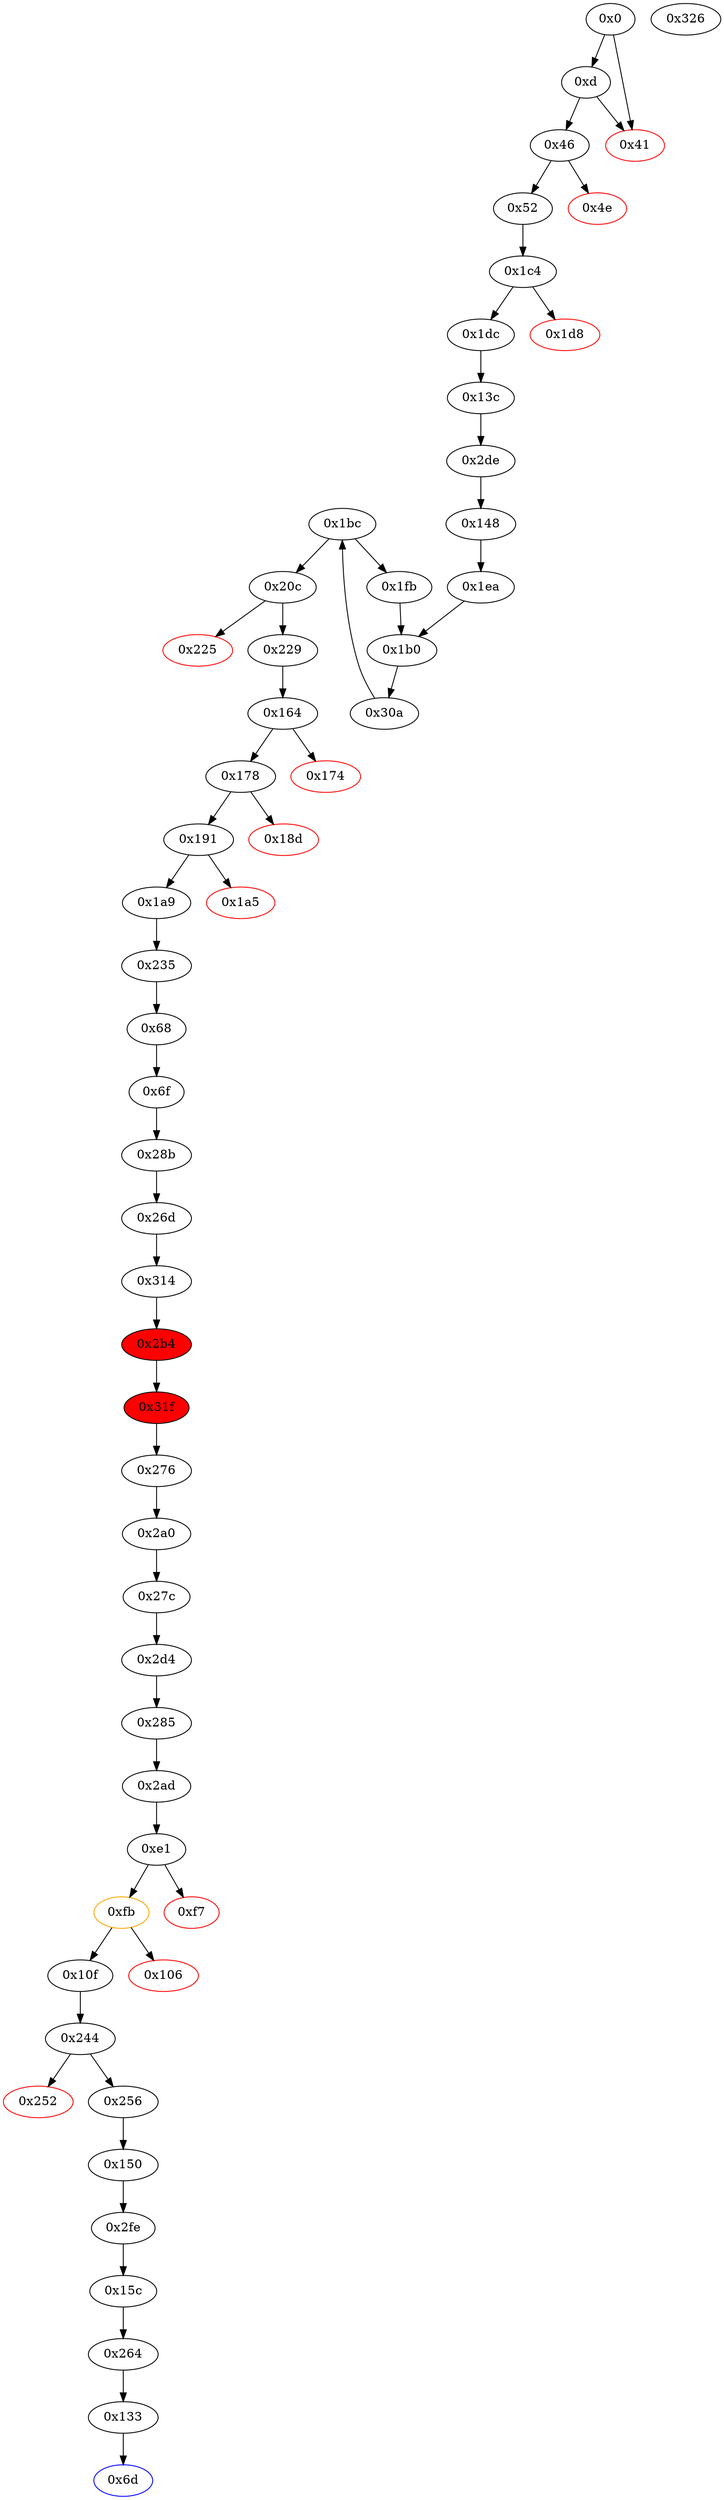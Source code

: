 strict digraph "" {
"0x229" [fillcolor=white, id="0x229", style=filled, tooltip="Block 0x229\n[0x229:0x234]\n---\nPredecessors: [0x20c]\nSuccessors: [0x164]\n---\n0x229 JUMPDEST\n0x22a PUSH2 0x235\n0x22d DUP9\n0x22e DUP3\n0x22f DUP10\n0x230 ADD\n0x231 PUSH2 0x164\n0x234 JUMP\n---\n0x229: JUMPDEST \n0x22a: V140 = 0x235\n0x230: V141 = ADD 0x4 V134\n0x231: V142 = 0x164\n0x234: JUMP 0x164\n---\nEntry stack: [V11, 0x6d, 0x68, V25, 0x4, V175, S4, S3, 0x0, 0x0, V134]\nStack pops: 8\nStack additions: [S7, S6, S5, S4, S3, S2, S1, S0, 0x235, S7, V141]\nExit stack: [V11, 0x6d, 0x68, V25, 0x4, V175, S4, S3, 0x0, 0x0, V134, 0x235, V25, V141]\n\nDef sites:\nV11: {0xd.0x35}\n0x6d: {0x52.0x54}\n0x68: {0x52.0x5c}\nV25: {0x52.0x62}\n0x4: {0x52.0x57}\nV175: {0x2de.0x2f7}\nS4: {0x1b0_0x1ea.0x1b7, 0x1c4.0x1c5}\nS3: {0x1b0_0x1ea.0x1b7, 0x1b0_0x1fb.0x1b7}\n0x0: {0x1c4.0x1c8}\n0x0: {0x1c4.0x1cb}\nV134: {0x20c.0x214}\n"];
"0x6f" [fillcolor=white, id="0x6f", style=filled, tooltip="Block 0x6f\n[0x6f:0xe0]\n---\nPredecessors: [0x68]\nSuccessors: [0x28b]\n---\n0x6f JUMPDEST\n0x70 PUSH1 0x0\n0x72 DUP6\n0x73 SWAP1\n0x74 POP\n0x75 DUP1\n0x76 PUSH20 0xffffffffffffffffffffffffffffffffffffffff\n0x8b AND\n0x8c PUSH4 0xa9059cbb\n0x91 PUSH20 0x3dfd23a6c5e8bbcfc9581d2e864a68feb6a076d3\n0xa6 DUP7\n0xa7 DUP9\n0xa8 ADD\n0xa9 PUSH1 0x40\n0xab MLOAD\n0xac DUP4\n0xad PUSH4 0xffffffff\n0xb2 AND\n0xb3 PUSH29 0x100000000000000000000000000000000000000000000000000000000\n0xd1 MUL\n0xd2 DUP2\n0xd3 MSTORE\n0xd4 PUSH1 0x4\n0xd6 ADD\n0xd7 PUSH2 0xe1\n0xda SWAP3\n0xdb SWAP2\n0xdc SWAP1\n0xdd PUSH2 0x28b\n0xe0 JUMP\n---\n0x6f: JUMPDEST \n0x70: V28 = 0x0\n0x76: V29 = 0xffffffffffffffffffffffffffffffffffffffff\n0x8b: V30 = AND 0xffffffffffffffffffffffffffffffffffffffff V175\n0x8c: V31 = 0xa9059cbb\n0x91: V32 = 0x3dfd23a6c5e8bbcfc9581d2e864a68feb6a076d3\n0xa8: V33 = ADD V1090 V1091\n0xa9: V34 = 0x40\n0xab: V35 = M[0x40]\n0xad: V36 = 0xffffffff\n0xb2: V37 = AND 0xffffffff 0xa9059cbb\n0xb3: V38 = 0x100000000000000000000000000000000000000000000000000000000\n0xd1: V39 = MUL 0x100000000000000000000000000000000000000000000000000000000 0xa9059cbb\n0xd3: M[V35] = 0xa9059cbb00000000000000000000000000000000000000000000000000000000\n0xd4: V40 = 0x4\n0xd6: V41 = ADD 0x4 V35\n0xd7: V42 = 0xe1\n0xdd: V43 = 0x28b\n0xe0: JUMP 0x28b\n---\nEntry stack: [V11, 0x6d, V175, V1090, V1091, V99, V92]\nStack pops: 5\nStack additions: [S4, S3, S2, S1, S0, S4, V30, 0xa9059cbb, 0xe1, 0x3dfd23a6c5e8bbcfc9581d2e864a68feb6a076d3, V33, V41]\nExit stack: [V11, 0x6d, V175, V1090, V1091, V99, V92, V175, V30, 0xa9059cbb, 0xe1, 0x3dfd23a6c5e8bbcfc9581d2e864a68feb6a076d3, V33, V41]\n\nDef sites:\nV11: {0xd.0x35}\n0x6d: {0x52.0x54}\nV175: {0x2de.0x2f7}\nV1090: {0x1b0_0x1ea.0x1b7}\nV1091: {0x1b0_0x1fb.0x1b7}\nV99: {0x191.0x195}\nV92: {0x178.0x17a}\n"];
"0x68" [fillcolor=white, id="0x68", style=filled, tooltip="Block 0x68\n[0x68:0x6c]\n---\nPredecessors: [0x235]\nSuccessors: [0x6f]\n---\n0x68 JUMPDEST\n0x69 PUSH2 0x6f\n0x6c JUMP\n---\n0x68: JUMPDEST \n0x69: V27 = 0x6f\n0x6c: JUMP 0x6f\n---\nEntry stack: [V11, 0x6d, V175, V1090, V1091, V99, V92]\nStack pops: 0\nStack additions: []\nExit stack: [V11, 0x6d, V175, V1090, V1091, V99, V92]\n\nDef sites:\nV11: {0xd.0x35}\n0x6d: {0x52.0x54}\nV175: {0x2de.0x2f7}\nV1090: {0x1b0_0x1ea.0x1b7}\nV1091: {0x1b0_0x1fb.0x1b7}\nV99: {0x191.0x195}\nV92: {0x178.0x17a}\n"];
"0x314" [fillcolor=white, id="0x314", style=filled, tooltip="Block 0x314\n[0x314:0x31e]\n---\nPredecessors: [0x26d]\nSuccessors: [0x2b4]\n---\n0x314 JUMPDEST\n0x315 PUSH1 0x0\n0x317 PUSH2 0x31f\n0x31a DUP3\n0x31b PUSH2 0x2b4\n0x31e JUMP\n---\n0x314: JUMPDEST \n0x315: V180 = 0x0\n0x317: V181 = 0x31f\n0x31b: V182 = 0x2b4\n0x31e: JUMP 0x2b4\n---\nEntry stack: [V11, 0x6d, V175, V1090, V1091, V99, V92, V175, V30, 0xa9059cbb, 0xe1, 0x3dfd23a6c5e8bbcfc9581d2e864a68feb6a076d3, V33, V41, V160, 0x2a0, V163, 0x3dfd23a6c5e8bbcfc9581d2e864a68feb6a076d3, 0x276, 0x3dfd23a6c5e8bbcfc9581d2e864a68feb6a076d3]\nStack pops: 1\nStack additions: [S0, 0x0, 0x31f, S0]\nExit stack: [V11, 0x6d, V175, V1090, V1091, V99, V92, V175, V30, 0xa9059cbb, 0xe1, 0x3dfd23a6c5e8bbcfc9581d2e864a68feb6a076d3, V33, V41, V160, 0x2a0, V163, 0x3dfd23a6c5e8bbcfc9581d2e864a68feb6a076d3, 0x276, 0x3dfd23a6c5e8bbcfc9581d2e864a68feb6a076d3, 0x0, 0x31f, 0x3dfd23a6c5e8bbcfc9581d2e864a68feb6a076d3]\n\nDef sites:\nV11: {0xd.0x35}\n0x6d: {0x52.0x54}\nV175: {0x2de.0x2f7}\nV1090: {0x1b0_0x1ea.0x1b7}\nV1091: {0x1b0_0x1fb.0x1b7}\nV99: {0x191.0x195}\nV92: {0x178.0x17a}\nV175: {0x2de.0x2f7}\nV30: {0x6f.0x8b}\n0xa9059cbb: {0x6f.0x8c}\n0xe1: {0x6f.0xd7}\n0x3dfd23a6c5e8bbcfc9581d2e864a68feb6a076d3: {0x6f.0x91}\nV33: {0x6f.0xa8}\nV41: {0x6f.0xd6}\nV160: {0x28b.0x291}\n0x2a0: {0x28b.0x294}\nV163: {0x28b.0x29a}\n0x3dfd23a6c5e8bbcfc9581d2e864a68feb6a076d3: {0x6f.0x91}\n0x276: {0x26d.0x26e}\n0x3dfd23a6c5e8bbcfc9581d2e864a68feb6a076d3: {0x6f.0x91}\n"];
"0x2b4" [fillcolor=red, id="0x2b4", style=filled, tooltip="Block 0x2b4\n[0x2b4:0x2d3]\n---\nPredecessors: [0x314]\nSuccessors: [0x31f]\n---\n0x2b4 JUMPDEST\n0x2b5 PUSH1 0x0\n0x2b7 PUSH20 0xffffffffffffffffffffffffffffffffffffffff\n0x2cc DUP3\n0x2cd AND\n0x2ce SWAP1\n0x2cf POP\n0x2d0 SWAP2\n0x2d1 SWAP1\n0x2d2 POP\n0x2d3 JUMP\n---\n0x2b4: JUMPDEST \n0x2b5: V169 = 0x0\n0x2b7: V170 = 0xffffffffffffffffffffffffffffffffffffffff\n0x2cd: V171 = AND 0x3dfd23a6c5e8bbcfc9581d2e864a68feb6a076d3 0xffffffffffffffffffffffffffffffffffffffff\n0x2d3: JUMP 0x31f\n---\nEntry stack: [V11, 0x6d, V175, V1090, V1091, V99, V92, V175, V30, 0xa9059cbb, 0xe1, 0x3dfd23a6c5e8bbcfc9581d2e864a68feb6a076d3, V33, V41, V160, 0x2a0, V163, 0x3dfd23a6c5e8bbcfc9581d2e864a68feb6a076d3, 0x276, 0x3dfd23a6c5e8bbcfc9581d2e864a68feb6a076d3, 0x0, 0x31f, 0x3dfd23a6c5e8bbcfc9581d2e864a68feb6a076d3]\nStack pops: 2\nStack additions: [0x3dfd23a6c5e8bbcfc9581d2e864a68feb6a076d3]\nExit stack: [V11, 0x6d, V175, V1090, V1091, V99, V92, V175, V30, 0xa9059cbb, 0xe1, 0x3dfd23a6c5e8bbcfc9581d2e864a68feb6a076d3, V33, V41, V160, 0x2a0, V163, 0x3dfd23a6c5e8bbcfc9581d2e864a68feb6a076d3, 0x276, 0x3dfd23a6c5e8bbcfc9581d2e864a68feb6a076d3, 0x0, 0x3dfd23a6c5e8bbcfc9581d2e864a68feb6a076d3]\n\nDef sites:\nV11: {0xd.0x35}\n0x6d: {0x52.0x54}\nV175: {0x2de.0x2f7}\nV1090: {0x1b0_0x1ea.0x1b7}\nV1091: {0x1b0_0x1fb.0x1b7}\nV99: {0x191.0x195}\nV92: {0x178.0x17a}\nV175: {0x2de.0x2f7}\nV30: {0x6f.0x8b}\n0xa9059cbb: {0x6f.0x8c}\n0xe1: {0x6f.0xd7}\n0x3dfd23a6c5e8bbcfc9581d2e864a68feb6a076d3: {0x6f.0x91}\nV33: {0x6f.0xa8}\nV41: {0x6f.0xd6}\nV160: {0x28b.0x291}\n0x2a0: {0x28b.0x294}\nV163: {0x28b.0x29a}\n0x3dfd23a6c5e8bbcfc9581d2e864a68feb6a076d3: {0x6f.0x91}\n0x276: {0x26d.0x26e}\n0x3dfd23a6c5e8bbcfc9581d2e864a68feb6a076d3: {0x6f.0x91}\n0x0: {0x314.0x315}\n0x31f: {0x314.0x317}\n0x3dfd23a6c5e8bbcfc9581d2e864a68feb6a076d3: {0x6f.0x91}\n"];
"0x46" [fillcolor=white, id="0x46", style=filled, tooltip="Block 0x46\n[0x46:0x4d]\n---\nPredecessors: [0xd]\nSuccessors: [0x4e, 0x52]\n---\n0x46 JUMPDEST\n0x47 CALLVALUE\n0x48 DUP1\n0x49 ISZERO\n0x4a PUSH2 0x52\n0x4d JUMPI\n---\n0x46: JUMPDEST \n0x47: V16 = CALLVALUE\n0x49: V17 = ISZERO V16\n0x4a: V18 = 0x52\n0x4d: JUMPI 0x52 V17\n---\nEntry stack: [V11]\nStack pops: 0\nStack additions: [V16]\nExit stack: [V11, V16]\n\nDef sites:\nV11: {0xd.0x35}\n"];
"0x1dc" [fillcolor=white, id="0x1dc", style=filled, tooltip="Block 0x1dc\n[0x1dc:0x1e9]\n---\nPredecessors: [0x1c4]\nSuccessors: [0x13c]\n---\n0x1dc JUMPDEST\n0x1dd PUSH1 0x0\n0x1df PUSH2 0x1ea\n0x1e2 DUP9\n0x1e3 DUP3\n0x1e4 DUP10\n0x1e5 ADD\n0x1e6 PUSH2 0x13c\n0x1e9 JUMP\n---\n0x1dc: JUMPDEST \n0x1dd: V120 = 0x0\n0x1df: V121 = 0x1ea\n0x1e5: V122 = ADD 0x4 0x0\n0x1e6: V123 = 0x13c\n0x1e9: JUMP 0x13c\n---\nEntry stack: [V11, 0x6d, 0x68, V25, 0x4, 0x0, 0x0, 0x0, 0x0, 0x0]\nStack pops: 7\nStack additions: [S6, S5, S4, S3, S2, S1, S0, 0x0, 0x1ea, S6, 0x4]\nExit stack: [V11, 0x6d, 0x68, V25, 0x4, 0x0, 0x0, 0x0, 0x0, 0x0, 0x0, 0x1ea, V25, 0x4]\n\nDef sites:\nV11: {0xd.0x35}\n0x6d: {0x52.0x54}\n0x68: {0x52.0x5c}\nV25: {0x52.0x62}\n0x4: {0x52.0x57}\n0x0: {0x1c4.0x1c5}\n0x0: {0x1c4.0x1c5}\n0x0: {0x1c4.0x1c8}\n0x0: {0x1c4.0x1c8}\n0x0: {0x1c4.0x1cb}\n"];
"0x2d4" [fillcolor=white, id="0x2d4", style=filled, tooltip="Block 0x2d4\n[0x2d4:0x2dd]\n---\nPredecessors: [0x27c]\nSuccessors: [0x285]\n---\n0x2d4 JUMPDEST\n0x2d5 PUSH1 0x0\n0x2d7 DUP2\n0x2d8 SWAP1\n0x2d9 POP\n0x2da SWAP2\n0x2db SWAP1\n0x2dc POP\n0x2dd JUMP\n---\n0x2d4: JUMPDEST \n0x2d5: V172 = 0x0\n0x2dd: JUMP 0x285\n---\nEntry stack: [V11, 0x6d, V175, V1090, V1091, V99, V92, V175, V30, 0xa9059cbb, 0xe1, 0x3dfd23a6c5e8bbcfc9581d2e864a68feb6a076d3, V33, V41, V160, 0x2ad, V167, V33, 0x285, V33]\nStack pops: 2\nStack additions: [S0]\nExit stack: [V11, 0x6d, V175, V1090, V1091, V99, V92, V175, V30, 0xa9059cbb, 0xe1, 0x3dfd23a6c5e8bbcfc9581d2e864a68feb6a076d3, V33, V41, V160, 0x2ad, V167, V33, V33]\n\nDef sites:\nV11: {0xd.0x35}\n0x6d: {0x52.0x54}\nV175: {0x2de.0x2f7}\nV1090: {0x1b0_0x1ea.0x1b7}\nV1091: {0x1b0_0x1fb.0x1b7}\nV99: {0x191.0x195}\nV92: {0x178.0x17a}\nV175: {0x2de.0x2f7}\nV30: {0x6f.0x8b}\n0xa9059cbb: {0x6f.0x8c}\n0xe1: {0x6f.0xd7}\n0x3dfd23a6c5e8bbcfc9581d2e864a68feb6a076d3: {0x6f.0x91}\nV33: {0x6f.0xa8}\nV41: {0x6f.0xd6}\nV160: {0x28b.0x291}\n0x2ad: {0x2a0.0x2a1}\nV167: {0x2a0.0x2a7}\nV33: {0x6f.0xa8}\n0x285: {0x27c.0x27d}\nV33: {0x6f.0xa8}\n"];
"0x1a9" [fillcolor=white, id="0x1a9", style=filled, tooltip="Block 0x1a9\n[0x1a9:0x1af]\n---\nPredecessors: [0x191]\nSuccessors: [0x235]\n---\n0x1a9 JUMPDEST\n0x1aa SWAP3\n0x1ab POP\n0x1ac SWAP3\n0x1ad SWAP1\n0x1ae POP\n0x1af JUMP\n---\n0x1a9: JUMPDEST \n0x1af: JUMP 0x235\n---\nEntry stack: [V11, 0x6d, 0x68, V25, 0x4, V175, S9, S8, 0x0, 0x0, V134, 0x235, V25, V141, V99, V92]\nStack pops: 5\nStack additions: [S1, S0]\nExit stack: [V11, 0x6d, 0x68, V25, 0x4, V175, S9, S8, 0x0, 0x0, V134, V99, V92]\n\nDef sites:\nV11: {0xd.0x35}\n0x6d: {0x52.0x54}\n0x68: {0x52.0x5c}\nV25: {0x52.0x62}\n0x4: {0x52.0x57}\nV175: {0x2de.0x2f7}\nS9: {0x1b0_0x1ea.0x1b7, 0x1c4.0x1c5}\nS8: {0x1b0_0x1ea.0x1b7, 0x1b0_0x1fb.0x1b7}\n0x0: {0x1c4.0x1c8}\n0x0: {0x1c4.0x1cb}\nV134: {0x20c.0x214}\n0x235: {0x229.0x22a}\nV25: {0x52.0x62}\nV141: {0x229.0x230}\nV99: {0x191.0x195}\nV92: {0x178.0x17a}\n"];
"0x2de" [fillcolor=white, id="0x2de", style=filled, tooltip="Block 0x2de\n[0x2de:0x2fd]\n---\nPredecessors: [0x13c]\nSuccessors: [0x148]\n---\n0x2de JUMPDEST\n0x2df PUSH1 0x0\n0x2e1 PUSH20 0xffffffffffffffffffffffffffffffffffffffff\n0x2f6 DUP3\n0x2f7 AND\n0x2f8 SWAP1\n0x2f9 POP\n0x2fa SWAP2\n0x2fb SWAP1\n0x2fc POP\n0x2fd JUMP\n---\n0x2de: JUMPDEST \n0x2df: V173 = 0x0\n0x2e1: V174 = 0xffffffffffffffffffffffffffffffffffffffff\n0x2f7: V175 = AND V78 0xffffffffffffffffffffffffffffffffffffffff\n0x2fd: JUMP 0x148\n---\nEntry stack: [V11, 0x6d, 0x68, V25, 0x4, 0x0, 0x0, 0x0, 0x0, 0x0, 0x0, 0x1ea, V25, 0x4, 0x0, 0x148, V78]\nStack pops: 2\nStack additions: [V175]\nExit stack: [V11, 0x6d, 0x68, V25, 0x4, 0x0, 0x0, 0x0, 0x0, 0x0, 0x0, 0x1ea, V25, 0x4, 0x0, V175]\n\nDef sites:\nV11: {0xd.0x35}\n0x6d: {0x52.0x54}\n0x68: {0x52.0x5c}\nV25: {0x52.0x62}\n0x4: {0x52.0x57}\n0x0: {0x1c4.0x1c5}\n0x0: {0x1c4.0x1c5}\n0x0: {0x1c4.0x1c8}\n0x0: {0x1c4.0x1c8}\n0x0: {0x1c4.0x1cb}\n0x0: {0x1dc.0x1dd}\n0x1ea: {0x1dc.0x1df}\nV25: {0x52.0x62}\n0x4: {0x1dc.0x1e5}\n0x0: {0x13c.0x13d}\n0x148: {0x13c.0x13f}\nV78: {0x13c.0x143}\n"];
"0x13c" [fillcolor=white, id="0x13c", style=filled, tooltip="Block 0x13c\n[0x13c:0x147]\n---\nPredecessors: [0x1dc]\nSuccessors: [0x2de]\n---\n0x13c JUMPDEST\n0x13d PUSH1 0x0\n0x13f PUSH2 0x148\n0x142 DUP3\n0x143 CALLDATALOAD\n0x144 PUSH2 0x2de\n0x147 JUMP\n---\n0x13c: JUMPDEST \n0x13d: V76 = 0x0\n0x13f: V77 = 0x148\n0x143: V78 = CALLDATALOAD 0x4\n0x144: V79 = 0x2de\n0x147: JUMP 0x2de\n---\nEntry stack: [V11, 0x6d, 0x68, V25, 0x4, 0x0, 0x0, 0x0, 0x0, 0x0, 0x0, 0x1ea, V25, 0x4]\nStack pops: 1\nStack additions: [S0, 0x0, 0x148, V78]\nExit stack: [V11, 0x6d, 0x68, V25, 0x4, 0x0, 0x0, 0x0, 0x0, 0x0, 0x0, 0x1ea, V25, 0x4, 0x0, 0x148, V78]\n\nDef sites:\nV11: {0xd.0x35}\n0x6d: {0x52.0x54}\n0x68: {0x52.0x5c}\nV25: {0x52.0x62}\n0x4: {0x52.0x57}\n0x0: {0x1c4.0x1c5}\n0x0: {0x1c4.0x1c5}\n0x0: {0x1c4.0x1c8}\n0x0: {0x1c4.0x1c8}\n0x0: {0x1c4.0x1cb}\n0x0: {0x1dc.0x1dd}\n0x1ea: {0x1dc.0x1df}\nV25: {0x52.0x62}\n0x4: {0x1dc.0x1e5}\n"];
"0x10f" [fillcolor=white, id="0x10f", style=filled, tooltip="Block 0x10f\n[0x10f:0x132]\n---\nPredecessors: [0xfb]\nSuccessors: [0x244]\n---\n0x10f JUMPDEST\n0x110 POP\n0x111 POP\n0x112 POP\n0x113 POP\n0x114 PUSH1 0x40\n0x116 MLOAD\n0x117 RETURNDATASIZE\n0x118 PUSH1 0x1f\n0x11a NOT\n0x11b PUSH1 0x1f\n0x11d DUP3\n0x11e ADD\n0x11f AND\n0x120 DUP3\n0x121 ADD\n0x122 DUP1\n0x123 PUSH1 0x40\n0x125 MSTORE\n0x126 POP\n0x127 PUSH2 0x133\n0x12a SWAP2\n0x12b SWAP1\n0x12c DUP2\n0x12d ADD\n0x12e SWAP1\n0x12f PUSH2 0x244\n0x132 JUMP\n---\n0x10f: JUMPDEST \n0x114: V63 = 0x40\n0x116: V64 = M[0x40]\n0x117: V65 = RETURNDATASIZE\n0x118: V66 = 0x1f\n0x11a: V67 = NOT 0x1f\n0x11b: V68 = 0x1f\n0x11e: V69 = ADD V65 0x1f\n0x11f: V70 = AND V69 0xffffffffffffffffffffffffffffffffffffffffffffffffffffffffffffffe0\n0x121: V71 = ADD V64 V70\n0x123: V72 = 0x40\n0x125: M[0x40] = V71\n0x127: V73 = 0x133\n0x12d: V74 = ADD V64 V65\n0x12f: V75 = 0x244\n0x132: JUMP 0x244\n---\nEntry stack: [V11, 0x6d, V175, V1090, V1091, V99, V92, V175, V30, 0xa9059cbb, V160, V56]\nStack pops: 4\nStack additions: [0x133, V74, V64]\nExit stack: [V11, 0x6d, V175, V1090, V1091, V99, V92, V175, 0x133, V74, V64]\n\nDef sites:\nV11: {0xd.0x35}\n0x6d: {0x52.0x54}\nV175: {0x2de.0x2f7}\nV1090: {0x1b0_0x1ea.0x1b7}\nV1091: {0x1b0_0x1fb.0x1b7}\nV99: {0x191.0x195}\nV92: {0x178.0x17a}\nV175: {0x2de.0x2f7}\nV30: {0x6f.0x8b}\n0xa9059cbb: {0x6f.0x8c}\nV160: {0x28b.0x291}\nV56: {0xfb.0xff}\n"];
"0x1fb" [fillcolor=white, id="0x1fb", style=filled, tooltip="Block 0x1fb\n[0x1fb:0x20b]\n---\nPredecessors: [0x1bc]\nSuccessors: [0x1b0]\n---\n0x1fb JUMPDEST\n0x1fc SWAP5\n0x1fd POP\n0x1fe POP\n0x1ff PUSH1 0x40\n0x201 PUSH2 0x20c\n0x204 DUP9\n0x205 DUP3\n0x206 DUP10\n0x207 ADD\n0x208 PUSH2 0x1b0\n0x20b JUMP\n---\n0x1fb: JUMPDEST \n0x1ff: V128 = 0x40\n0x201: V129 = 0x20c\n0x207: V130 = ADD 0x4 0x40\n0x208: V131 = 0x1b0\n0x20b: JUMP 0x1b0\n---\nEntry stack: [V11, 0x6d, 0x68, V25, 0x4, V175, S5, 0x0, 0x0, 0x0, {0x20, 0x40}, S0]\nStack pops: 9\nStack additions: [S8, S7, S6, S0, S4, S3, S2, 0x40, 0x20c, S8, 0x44]\nExit stack: [V11, 0x6d, 0x68, V25, 0x4, V175, S0, 0x0, 0x0, 0x0, 0x40, 0x20c, V25, 0x44]\n\nDef sites:\nV11: {0xd.0x35}\n0x6d: {0x52.0x54}\n0x68: {0x52.0x5c}\nV25: {0x52.0x62}\n0x4: {0x52.0x57}\nV175: {0x2de.0x2f7}\nS5: {0x1b0_0x1ea.0x1b7, 0x1c4.0x1c5}\n0x0: {0x1c4.0x1c8}\n0x0: {0x1c4.0x1c8}\n0x0: {0x1c4.0x1cb}\n{0x20, 0x40}: {0x1fb.0x1ff, 0x1ea.0x1ee}\nS0: {0x1b0_0x1ea.0x1b7, 0x1b0_0x1fb.0x1b7}\n"];
"0x252" [color=red, fillcolor=white, id="0x252", style=filled, tooltip="Block 0x252\n[0x252:0x255]\n---\nPredecessors: [0x244]\nSuccessors: []\n---\n0x252 PUSH1 0x0\n0x254 DUP1\n0x255 REVERT\n---\n0x252: V149 = 0x0\n0x255: REVERT 0x0 0x0\n---\nEntry stack: [V11, 0x6d, V175, V1090, V1091, V99, V92, V175, 0x133, V74, V64, 0x0]\nStack pops: 0\nStack additions: []\nExit stack: [V11, 0x6d, V175, V1090, V1091, V99, V92, V175, 0x133, V74, V64, 0x0]\n\nDef sites:\nV11: {0xd.0x35}\n0x6d: {0x52.0x54}\nV175: {0x2de.0x2f7}\nV1090: {0x1b0_0x1ea.0x1b7}\nV1091: {0x1b0_0x1fb.0x1b7}\nV99: {0x191.0x195}\nV92: {0x178.0x17a}\nV175: {0x2de.0x2f7}\n0x133: {0x10f.0x127}\nV74: {0x10f.0x12d}\nV64: {0x10f.0x116}\n0x0: {0x244.0x245}\n"];
"0x28b" [fillcolor=white, id="0x28b", style=filled, tooltip="Block 0x28b\n[0x28b:0x29f]\n---\nPredecessors: [0x6f]\nSuccessors: [0x26d]\n---\n0x28b JUMPDEST\n0x28c PUSH1 0x0\n0x28e PUSH1 0x40\n0x290 DUP3\n0x291 ADD\n0x292 SWAP1\n0x293 POP\n0x294 PUSH2 0x2a0\n0x297 PUSH1 0x0\n0x299 DUP4\n0x29a ADD\n0x29b DUP6\n0x29c PUSH2 0x26d\n0x29f JUMP\n---\n0x28b: JUMPDEST \n0x28c: V158 = 0x0\n0x28e: V159 = 0x40\n0x291: V160 = ADD V41 0x40\n0x294: V161 = 0x2a0\n0x297: V162 = 0x0\n0x29a: V163 = ADD V41 0x0\n0x29c: V164 = 0x26d\n0x29f: JUMP 0x26d\n---\nEntry stack: [V11, 0x6d, V175, V1090, V1091, V99, V92, V175, V30, 0xa9059cbb, 0xe1, 0x3dfd23a6c5e8bbcfc9581d2e864a68feb6a076d3, V33, V41]\nStack pops: 3\nStack additions: [S2, S1, S0, V160, 0x2a0, V163, S2]\nExit stack: [V11, 0x6d, V175, V1090, V1091, V99, V92, V175, V30, 0xa9059cbb, 0xe1, 0x3dfd23a6c5e8bbcfc9581d2e864a68feb6a076d3, V33, V41, V160, 0x2a0, V163, 0x3dfd23a6c5e8bbcfc9581d2e864a68feb6a076d3]\n\nDef sites:\nV11: {0xd.0x35}\n0x6d: {0x52.0x54}\nV175: {0x2de.0x2f7}\nV1090: {0x1b0_0x1ea.0x1b7}\nV1091: {0x1b0_0x1fb.0x1b7}\nV99: {0x191.0x195}\nV92: {0x178.0x17a}\nV175: {0x2de.0x2f7}\nV30: {0x6f.0x8b}\n0xa9059cbb: {0x6f.0x8c}\n0xe1: {0x6f.0xd7}\n0x3dfd23a6c5e8bbcfc9581d2e864a68feb6a076d3: {0x6f.0x91}\nV33: {0x6f.0xa8}\nV41: {0x6f.0xd6}\n"];
"0x191" [fillcolor=white, id="0x191", style=filled, tooltip="Block 0x191\n[0x191:0x1a4]\n---\nPredecessors: [0x178]\nSuccessors: [0x1a5, 0x1a9]\n---\n0x191 JUMPDEST\n0x192 PUSH1 0x20\n0x194 DUP4\n0x195 ADD\n0x196 SWAP2\n0x197 POP\n0x198 DUP4\n0x199 PUSH1 0x1\n0x19b DUP3\n0x19c MUL\n0x19d DUP4\n0x19e ADD\n0x19f GT\n0x1a0 ISZERO\n0x1a1 PUSH2 0x1a9\n0x1a4 JUMPI\n---\n0x191: JUMPDEST \n0x192: V98 = 0x20\n0x195: V99 = ADD V141 0x20\n0x199: V100 = 0x1\n0x19c: V101 = MUL V92 0x1\n0x19e: V102 = ADD V99 V101\n0x19f: V103 = GT V102 V25\n0x1a0: V104 = ISZERO V103\n0x1a1: V105 = 0x1a9\n0x1a4: JUMPI 0x1a9 V104\n---\nEntry stack: [V11, 0x6d, 0x68, V25, 0x4, V175, S9, S8, 0x0, 0x0, V134, 0x235, V25, V141, 0x0, V92]\nStack pops: 4\nStack additions: [S3, S2, V99, S0]\nExit stack: [V11, 0x6d, 0x68, V25, 0x4, V175, S9, S8, 0x0, 0x0, V134, 0x235, V25, V141, V99, V92]\n\nDef sites:\nV11: {0xd.0x35}\n0x6d: {0x52.0x54}\n0x68: {0x52.0x5c}\nV25: {0x52.0x62}\n0x4: {0x52.0x57}\nV175: {0x2de.0x2f7}\nS9: {0x1b0_0x1ea.0x1b7, 0x1c4.0x1c5}\nS8: {0x1b0_0x1ea.0x1b7, 0x1b0_0x1fb.0x1b7}\n0x0: {0x1c4.0x1c8}\n0x0: {0x1c4.0x1cb}\nV134: {0x20c.0x214}\n0x235: {0x229.0x22a}\nV25: {0x52.0x62}\nV141: {0x229.0x230}\n0x0: {0x164.0x165}\nV92: {0x178.0x17a}\n"];
"0x52" [fillcolor=white, id="0x52", style=filled, tooltip="Block 0x52\n[0x52:0x67]\n---\nPredecessors: [0x46]\nSuccessors: [0x1c4]\n---\n0x52 JUMPDEST\n0x53 POP\n0x54 PUSH2 0x6d\n0x57 PUSH1 0x4\n0x59 DUP1\n0x5a CALLDATASIZE\n0x5b SUB\n0x5c PUSH2 0x68\n0x5f SWAP2\n0x60 SWAP1\n0x61 DUP2\n0x62 ADD\n0x63 SWAP1\n0x64 PUSH2 0x1c4\n0x67 JUMP\n---\n0x52: JUMPDEST \n0x54: V20 = 0x6d\n0x57: V21 = 0x4\n0x5a: V22 = CALLDATASIZE\n0x5b: V23 = SUB V22 0x4\n0x5c: V24 = 0x68\n0x62: V25 = ADD 0x4 V23\n0x64: V26 = 0x1c4\n0x67: JUMP 0x1c4\n---\nEntry stack: [V11, V16]\nStack pops: 1\nStack additions: [0x6d, 0x68, V25, 0x4]\nExit stack: [V11, 0x6d, 0x68, V25, 0x4]\n\nDef sites:\nV11: {0xd.0x35}\nV16: {0x46.0x47}\n"];
"0x276" [fillcolor=white, id="0x276", style=filled, tooltip="Block 0x276\n[0x276:0x27b]\n---\nPredecessors: [0x31f]\nSuccessors: [0x2a0]\n---\n0x276 JUMPDEST\n0x277 DUP3\n0x278 MSTORE\n0x279 POP\n0x27a POP\n0x27b JUMP\n---\n0x276: JUMPDEST \n0x278: M[V163] = 0x3dfd23a6c5e8bbcfc9581d2e864a68feb6a076d3\n0x27b: JUMP 0x2a0\n---\nEntry stack: [V11, 0x6d, V175, V1090, V1091, V99, V92, V175, V30, 0xa9059cbb, 0xe1, 0x3dfd23a6c5e8bbcfc9581d2e864a68feb6a076d3, V33, V41, V160, 0x2a0, V163, 0x3dfd23a6c5e8bbcfc9581d2e864a68feb6a076d3, 0x3dfd23a6c5e8bbcfc9581d2e864a68feb6a076d3]\nStack pops: 4\nStack additions: []\nExit stack: [V11, 0x6d, V175, V1090, V1091, V99, V92, V175, V30, 0xa9059cbb, 0xe1, 0x3dfd23a6c5e8bbcfc9581d2e864a68feb6a076d3, V33, V41, V160]\n\nDef sites:\nV11: {0xd.0x35}\n0x6d: {0x52.0x54}\nV175: {0x2de.0x2f7}\nV1090: {0x1b0_0x1ea.0x1b7}\nV1091: {0x1b0_0x1fb.0x1b7}\nV99: {0x191.0x195}\nV92: {0x178.0x17a}\nV175: {0x2de.0x2f7}\nV30: {0x6f.0x8b}\n0xa9059cbb: {0x6f.0x8c}\n0xe1: {0x6f.0xd7}\n0x3dfd23a6c5e8bbcfc9581d2e864a68feb6a076d3: {0x6f.0x91}\nV33: {0x6f.0xa8}\nV41: {0x6f.0xd6}\nV160: {0x28b.0x291}\n0x2a0: {0x28b.0x294}\nV163: {0x28b.0x29a}\n0x3dfd23a6c5e8bbcfc9581d2e864a68feb6a076d3: {0x6f.0x91}\n0x3dfd23a6c5e8bbcfc9581d2e864a68feb6a076d3: {0x2b4.0x2cd}\n"];
"0x225" [color=red, fillcolor=white, id="0x225", style=filled, tooltip="Block 0x225\n[0x225:0x228]\n---\nPredecessors: [0x20c]\nSuccessors: []\n---\n0x225 PUSH1 0x0\n0x227 DUP1\n0x228 REVERT\n---\n0x225: V139 = 0x0\n0x228: REVERT 0x0 0x0\n---\nEntry stack: [V11, 0x6d, 0x68, V25, 0x4, V175, S4, S3, 0x0, 0x0, V134]\nStack pops: 0\nStack additions: []\nExit stack: [V11, 0x6d, 0x68, V25, 0x4, V175, S4, S3, 0x0, 0x0, V134]\n\nDef sites:\nV11: {0xd.0x35}\n0x6d: {0x52.0x54}\n0x68: {0x52.0x5c}\nV25: {0x52.0x62}\n0x4: {0x52.0x57}\nV175: {0x2de.0x2f7}\nS4: {0x1b0_0x1ea.0x1b7, 0x1c4.0x1c5}\nS3: {0x1b0_0x1ea.0x1b7, 0x1b0_0x1fb.0x1b7}\n0x0: {0x1c4.0x1c8}\n0x0: {0x1c4.0x1cb}\nV134: {0x20c.0x214}\n"];
"0x133" [fillcolor=white, id="0x133", style=filled, tooltip="Block 0x133\n[0x133:0x13b]\n---\nPredecessors: [0x264]\nSuccessors: [0x6d]\n---\n0x133 JUMPDEST\n0x134 POP\n0x135 POP\n0x136 POP\n0x137 POP\n0x138 POP\n0x139 POP\n0x13a POP\n0x13b JUMP\n---\n0x133: JUMPDEST \n0x13b: JUMP 0x6d\n---\nEntry stack: [V11, 0x6d, V175, V1090, V1091, V99, V92, V175, V178]\nStack pops: 8\nStack additions: []\nExit stack: [V11]\n\nDef sites:\nV11: {0xd.0x35}\n0x6d: {0x52.0x54}\nV175: {0x2de.0x2f7}\nV1090: {0x1b0_0x1ea.0x1b7}\nV1091: {0x1b0_0x1fb.0x1b7}\nV99: {0x191.0x195}\nV92: {0x178.0x17a}\nV175: {0x2de.0x2f7}\nV178: {0x2fe.0x303}\n"];
"0xd" [fillcolor=white, id="0xd", style=filled, tooltip="Block 0xd\n[0xd:0x40]\n---\nPredecessors: [0x0]\nSuccessors: [0x41, 0x46]\n---\n0xd PUSH1 0x0\n0xf CALLDATALOAD\n0x10 PUSH29 0x100000000000000000000000000000000000000000000000000000000\n0x2e SWAP1\n0x2f DIV\n0x30 PUSH4 0xffffffff\n0x35 AND\n0x36 DUP1\n0x37 PUSH4 0xee872558\n0x3c EQ\n0x3d PUSH2 0x46\n0x40 JUMPI\n---\n0xd: V6 = 0x0\n0xf: V7 = CALLDATALOAD 0x0\n0x10: V8 = 0x100000000000000000000000000000000000000000000000000000000\n0x2f: V9 = DIV V7 0x100000000000000000000000000000000000000000000000000000000\n0x30: V10 = 0xffffffff\n0x35: V11 = AND 0xffffffff V9\n0x37: V12 = 0xee872558\n0x3c: V13 = EQ 0xee872558 V11\n0x3d: V14 = 0x46\n0x40: JUMPI 0x46 V13\n---\nEntry stack: []\nStack pops: 0\nStack additions: [V11]\nExit stack: [V11]\n\nDef sites:\n"];
"0x41" [color=red, fillcolor=white, id="0x41", style=filled, tooltip="Block 0x41\n[0x41:0x45]\n---\nPredecessors: [0x0, 0xd]\nSuccessors: []\n---\n0x41 JUMPDEST\n0x42 PUSH1 0x0\n0x44 DUP1\n0x45 REVERT\n---\n0x41: JUMPDEST \n0x42: V15 = 0x0\n0x45: REVERT 0x0 0x0\n---\nEntry stack: [V11]\nStack pops: 0\nStack additions: []\nExit stack: [V11]\n\nDef sites:\nV11: {0xd.0x35}\n"];
"0x164" [fillcolor=white, id="0x164", style=filled, tooltip="Block 0x164\n[0x164:0x173]\n---\nPredecessors: [0x229]\nSuccessors: [0x174, 0x178]\n---\n0x164 JUMPDEST\n0x165 PUSH1 0x0\n0x167 DUP1\n0x168 DUP4\n0x169 PUSH1 0x1f\n0x16b DUP5\n0x16c ADD\n0x16d SLT\n0x16e ISZERO\n0x16f ISZERO\n0x170 PUSH2 0x178\n0x173 JUMPI\n---\n0x164: JUMPDEST \n0x165: V84 = 0x0\n0x169: V85 = 0x1f\n0x16c: V86 = ADD V141 0x1f\n0x16d: V87 = SLT V86 V25\n0x16e: V88 = ISZERO V87\n0x16f: V89 = ISZERO V88\n0x170: V90 = 0x178\n0x173: JUMPI 0x178 V89\n---\nEntry stack: [V11, 0x6d, 0x68, V25, 0x4, V175, S7, S6, 0x0, 0x0, V134, 0x235, V25, V141]\nStack pops: 2\nStack additions: [S1, S0, 0x0, 0x0]\nExit stack: [V11, 0x6d, 0x68, V25, 0x4, V175, S7, S6, 0x0, 0x0, V134, 0x235, V25, V141, 0x0, 0x0]\n\nDef sites:\nV11: {0xd.0x35}\n0x6d: {0x52.0x54}\n0x68: {0x52.0x5c}\nV25: {0x52.0x62}\n0x4: {0x52.0x57}\nV175: {0x2de.0x2f7}\nS7: {0x1b0_0x1ea.0x1b7, 0x1c4.0x1c5}\nS6: {0x1b0_0x1ea.0x1b7, 0x1b0_0x1fb.0x1b7}\n0x0: {0x1c4.0x1c8}\n0x0: {0x1c4.0x1cb}\nV134: {0x20c.0x214}\n0x235: {0x229.0x22a}\nV25: {0x52.0x62}\nV141: {0x229.0x230}\n"];
"0x285" [fillcolor=white, id="0x285", style=filled, tooltip="Block 0x285\n[0x285:0x28a]\n---\nPredecessors: [0x2d4]\nSuccessors: [0x2ad]\n---\n0x285 JUMPDEST\n0x286 DUP3\n0x287 MSTORE\n0x288 POP\n0x289 POP\n0x28a JUMP\n---\n0x285: JUMPDEST \n0x287: M[V167] = V33\n0x28a: JUMP 0x2ad\n---\nEntry stack: [V11, 0x6d, V175, V1090, V1091, V99, V92, V175, V30, 0xa9059cbb, 0xe1, 0x3dfd23a6c5e8bbcfc9581d2e864a68feb6a076d3, V33, V41, V160, 0x2ad, V167, V33, V33]\nStack pops: 4\nStack additions: []\nExit stack: [V11, 0x6d, V175, V1090, V1091, V99, V92, V175, V30, 0xa9059cbb, 0xe1, 0x3dfd23a6c5e8bbcfc9581d2e864a68feb6a076d3, V33, V41, V160]\n\nDef sites:\nV11: {0xd.0x35}\n0x6d: {0x52.0x54}\nV175: {0x2de.0x2f7}\nV1090: {0x1b0_0x1ea.0x1b7}\nV1091: {0x1b0_0x1fb.0x1b7}\nV99: {0x191.0x195}\nV92: {0x178.0x17a}\nV175: {0x2de.0x2f7}\nV30: {0x6f.0x8b}\n0xa9059cbb: {0x6f.0x8c}\n0xe1: {0x6f.0xd7}\n0x3dfd23a6c5e8bbcfc9581d2e864a68feb6a076d3: {0x6f.0x91}\nV33: {0x6f.0xa8}\nV41: {0x6f.0xd6}\nV160: {0x28b.0x291}\n0x2ad: {0x2a0.0x2a1}\nV167: {0x2a0.0x2a7}\nV33: {0x6f.0xa8}\nV33: {0x6f.0xa8}\n"];
"0x106" [color=red, fillcolor=white, id="0x106", style=filled, tooltip="Block 0x106\n[0x106:0x10e]\n---\nPredecessors: [0xfb]\nSuccessors: []\n---\n0x106 RETURNDATASIZE\n0x107 PUSH1 0x0\n0x109 DUP1\n0x10a RETURNDATACOPY\n0x10b RETURNDATASIZE\n0x10c PUSH1 0x0\n0x10e REVERT\n---\n0x106: V59 = RETURNDATASIZE\n0x107: V60 = 0x0\n0x10a: RETURNDATACOPY 0x0 0x0 V59\n0x10b: V61 = RETURNDATASIZE\n0x10c: V62 = 0x0\n0x10e: REVERT 0x0 V61\n---\nEntry stack: [V11, 0x6d, V175, V1090, V1091, V99, V92, V175, V30, 0xa9059cbb, V160, V56]\nStack pops: 0\nStack additions: []\nExit stack: [V11, 0x6d, V175, V1090, V1091, V99, V92, V175, V30, 0xa9059cbb, V160, V56]\n\nDef sites:\nV11: {0xd.0x35}\n0x6d: {0x52.0x54}\nV175: {0x2de.0x2f7}\nV1090: {0x1b0_0x1ea.0x1b7}\nV1091: {0x1b0_0x1fb.0x1b7}\nV99: {0x191.0x195}\nV92: {0x178.0x17a}\nV175: {0x2de.0x2f7}\nV30: {0x6f.0x8b}\n0xa9059cbb: {0x6f.0x8c}\nV160: {0x28b.0x291}\nV56: {0xfb.0xff}\n"];
"0x148" [fillcolor=white, id="0x148", style=filled, tooltip="Block 0x148\n[0x148:0x14f]\n---\nPredecessors: [0x2de]\nSuccessors: [0x1ea]\n---\n0x148 JUMPDEST\n0x149 SWAP1\n0x14a POP\n0x14b SWAP3\n0x14c SWAP2\n0x14d POP\n0x14e POP\n0x14f JUMP\n---\n0x148: JUMPDEST \n0x14f: JUMP 0x1ea\n---\nEntry stack: [V11, 0x6d, 0x68, V25, 0x4, 0x0, 0x0, 0x0, 0x0, 0x0, 0x0, 0x1ea, V25, 0x4, 0x0, V175]\nStack pops: 5\nStack additions: [S0]\nExit stack: [V11, 0x6d, 0x68, V25, 0x4, 0x0, 0x0, 0x0, 0x0, 0x0, 0x0, V175]\n\nDef sites:\nV11: {0xd.0x35}\n0x6d: {0x52.0x54}\n0x68: {0x52.0x5c}\nV25: {0x52.0x62}\n0x4: {0x52.0x57}\n0x0: {0x1c4.0x1c5}\n0x0: {0x1c4.0x1c5}\n0x0: {0x1c4.0x1c8}\n0x0: {0x1c4.0x1c8}\n0x0: {0x1c4.0x1cb}\n0x0: {0x1dc.0x1dd}\n0x1ea: {0x1dc.0x1df}\nV25: {0x52.0x62}\n0x4: {0x1dc.0x1e5}\n0x0: {0x13c.0x13d}\nV175: {0x2de.0x2f7}\n"];
"0x1b0" [fillcolor=white, id="0x1b0", style=filled, tooltip="Block 0x1b0\n[0x1b0:0x1bb]\n---\nPredecessors: [0x1ea, 0x1fb]\nSuccessors: [0x30a]\n---\n0x1b0 JUMPDEST\n0x1b1 PUSH1 0x0\n0x1b3 PUSH2 0x1bc\n0x1b6 DUP3\n0x1b7 CALLDATALOAD\n0x1b8 PUSH2 0x30a\n0x1bb JUMP\n---\n0x1b0: JUMPDEST \n0x1b1: V107 = 0x0\n0x1b3: V108 = 0x1bc\n0x1b7: V109 = CALLDATALOAD {0x24, 0x44}\n0x1b8: V110 = 0x30a\n0x1bb: JUMP 0x30a\n---\nEntry stack: [V11, 0x6d, 0x68, V25, 0x4, V175, S7, 0x0, 0x0, 0x0, {0x20, 0x40}, {0x1fb, 0x20c}, V25, {0x24, 0x44}]\nStack pops: 1\nStack additions: [S0, 0x0, 0x1bc, V109]\nExit stack: [V11, 0x6d, 0x68, V25, 0x4, V175, S7, 0x0, 0x0, 0x0, {0x20, 0x40}, {0x1fb, 0x20c}, V25, {0x24, 0x44}, 0x0, 0x1bc, V109]\n\nDef sites:\nV11: {0xd.0x35}\n0x6d: {0x52.0x54}\n0x68: {0x52.0x5c}\nV25: {0x52.0x62}\n0x4: {0x52.0x57}\nV175: {0x2de.0x2f7}\nS7: {0x1b0_0x1ea.0x1b7, 0x1c4.0x1c5, 0x1b0_0x1fb.0x1b7}\n0x0: {0x1c4.0x1c8}\n0x0: {0x1c4.0x1c8}\n0x0: {0x1c4.0x1cb}\n{0x20, 0x40}: {0x1fb.0x1ff, 0x1ea.0x1ee}\n{0x1fb, 0x20c}: {0x1fb.0x201, 0x1ea.0x1f0}\nV25: {0x52.0x62}\n{0x24, 0x44}: {0x1fb.0x207, 0x1ea.0x1f6}\n"];
"0x235" [fillcolor=white, id="0x235", style=filled, tooltip="Block 0x235\n[0x235:0x243]\n---\nPredecessors: [0x1a9]\nSuccessors: [0x68]\n---\n0x235 JUMPDEST\n0x236 SWAP3\n0x237 POP\n0x238 SWAP3\n0x239 POP\n0x23a POP\n0x23b SWAP3\n0x23c SWAP6\n0x23d POP\n0x23e SWAP3\n0x23f SWAP6\n0x240 SWAP1\n0x241 SWAP4\n0x242 POP\n0x243 JUMP\n---\n0x235: JUMPDEST \n0x243: JUMP 0x68\n---\nEntry stack: [V11, 0x6d, 0x68, V25, 0x4, V175, S6, S5, 0x0, 0x0, V134, V99, V92]\nStack pops: 11\nStack additions: [S7, S6, S5, S1, S0]\nExit stack: [V11, 0x6d, V175, S6, S5, V99, V92]\n\nDef sites:\nV11: {0xd.0x35}\n0x6d: {0x52.0x54}\n0x68: {0x52.0x5c}\nV25: {0x52.0x62}\n0x4: {0x52.0x57}\nV175: {0x2de.0x2f7}\nS6: {0x1b0_0x1ea.0x1b7, 0x1c4.0x1c5}\nS5: {0x1b0_0x1ea.0x1b7, 0x1b0_0x1fb.0x1b7}\n0x0: {0x1c4.0x1c8}\n0x0: {0x1c4.0x1cb}\nV134: {0x20c.0x214}\nV99: {0x191.0x195}\nV92: {0x178.0x17a}\n"];
"0x256" [fillcolor=white, id="0x256", style=filled, tooltip="Block 0x256\n[0x256:0x263]\n---\nPredecessors: [0x244]\nSuccessors: [0x150]\n---\n0x256 JUMPDEST\n0x257 PUSH1 0x0\n0x259 PUSH2 0x264\n0x25c DUP5\n0x25d DUP3\n0x25e DUP6\n0x25f ADD\n0x260 PUSH2 0x150\n0x263 JUMP\n---\n0x256: JUMPDEST \n0x257: V150 = 0x0\n0x259: V151 = 0x264\n0x25f: V152 = ADD V64 0x0\n0x260: V153 = 0x150\n0x263: JUMP 0x150\n---\nEntry stack: [V11, 0x6d, V175, V1090, V1091, V99, V92, V175, 0x133, V74, V64, 0x0]\nStack pops: 3\nStack additions: [S2, S1, S0, 0x0, 0x264, S2, V152]\nExit stack: [V11, 0x6d, V175, V1090, V1091, V99, V92, V175, 0x133, V74, V64, 0x0, 0x0, 0x264, V74, V152]\n\nDef sites:\nV11: {0xd.0x35}\n0x6d: {0x52.0x54}\nV175: {0x2de.0x2f7}\nV1090: {0x1b0_0x1ea.0x1b7}\nV1091: {0x1b0_0x1fb.0x1b7}\nV99: {0x191.0x195}\nV92: {0x178.0x17a}\nV175: {0x2de.0x2f7}\n0x133: {0x10f.0x127}\nV74: {0x10f.0x12d}\nV64: {0x10f.0x116}\n0x0: {0x244.0x245}\n"];
"0x1bc" [fillcolor=white, id="0x1bc", style=filled, tooltip="Block 0x1bc\n[0x1bc:0x1c3]\n---\nPredecessors: [0x30a]\nSuccessors: [0x1fb, 0x20c]\n---\n0x1bc JUMPDEST\n0x1bd SWAP1\n0x1be POP\n0x1bf SWAP3\n0x1c0 SWAP2\n0x1c1 POP\n0x1c2 POP\n0x1c3 JUMP\n---\n0x1bc: JUMPDEST \n0x1c3: JUMP {0x1fb, 0x20c}\n---\nEntry stack: [V11, 0x6d, 0x68, V25, 0x4, V175, S9, 0x0, 0x0, 0x0, {0x20, 0x40}, {0x1fb, 0x20c}, V25, {0x24, 0x44}, 0x0, S0]\nStack pops: 5\nStack additions: [S0]\nExit stack: [V11, 0x6d, 0x68, V25, 0x4, V175, S9, 0x0, 0x0, 0x0, {0x20, 0x40}, S0]\n\nDef sites:\nV11: {0xd.0x35}\n0x6d: {0x52.0x54}\n0x68: {0x52.0x5c}\nV25: {0x52.0x62}\n0x4: {0x52.0x57}\nV175: {0x2de.0x2f7}\nS9: {0x1b0_0x1ea.0x1b7, 0x1c4.0x1c5}\n0x0: {0x1c4.0x1c8}\n0x0: {0x1c4.0x1c8}\n0x0: {0x1c4.0x1cb}\n{0x20, 0x40}: {0x1fb.0x1ff, 0x1ea.0x1ee}\n{0x1fb, 0x20c}: {0x1fb.0x201, 0x1ea.0x1f0}\nV25: {0x52.0x62}\n{0x24, 0x44}: {0x1fb.0x207, 0x1ea.0x1f6}\n0x0: {0x1b0_0x1fb.0x1b1, 0x1b0_0x1ea.0x1b1}\nS0: {0x1b0_0x1ea.0x1b7, 0x1b0_0x1fb.0x1b7}\n"];
"0x244" [fillcolor=white, id="0x244", style=filled, tooltip="Block 0x244\n[0x244:0x251]\n---\nPredecessors: [0x10f]\nSuccessors: [0x252, 0x256]\n---\n0x244 JUMPDEST\n0x245 PUSH1 0x0\n0x247 PUSH1 0x20\n0x249 DUP3\n0x24a DUP5\n0x24b SUB\n0x24c SLT\n0x24d ISZERO\n0x24e PUSH2 0x256\n0x251 JUMPI\n---\n0x244: JUMPDEST \n0x245: V143 = 0x0\n0x247: V144 = 0x20\n0x24b: V145 = SUB V74 V64\n0x24c: V146 = SLT V145 0x20\n0x24d: V147 = ISZERO V146\n0x24e: V148 = 0x256\n0x251: JUMPI 0x256 V147\n---\nEntry stack: [V11, 0x6d, V175, V1090, V1091, V99, V92, V175, 0x133, V74, V64]\nStack pops: 2\nStack additions: [S1, S0, 0x0]\nExit stack: [V11, 0x6d, V175, V1090, V1091, V99, V92, V175, 0x133, V74, V64, 0x0]\n\nDef sites:\nV11: {0xd.0x35}\n0x6d: {0x52.0x54}\nV175: {0x2de.0x2f7}\nV1090: {0x1b0_0x1ea.0x1b7}\nV1091: {0x1b0_0x1fb.0x1b7}\nV99: {0x191.0x195}\nV92: {0x178.0x17a}\nV175: {0x2de.0x2f7}\n0x133: {0x10f.0x127}\nV74: {0x10f.0x12d}\nV64: {0x10f.0x116}\n"];
"0x178" [fillcolor=white, id="0x178", style=filled, tooltip="Block 0x178\n[0x178:0x18c]\n---\nPredecessors: [0x164]\nSuccessors: [0x18d, 0x191]\n---\n0x178 JUMPDEST\n0x179 DUP3\n0x17a CALLDATALOAD\n0x17b SWAP1\n0x17c POP\n0x17d PUSH8 0xffffffffffffffff\n0x186 DUP2\n0x187 GT\n0x188 ISZERO\n0x189 PUSH2 0x191\n0x18c JUMPI\n---\n0x178: JUMPDEST \n0x17a: V92 = CALLDATALOAD V141\n0x17d: V93 = 0xffffffffffffffff\n0x187: V94 = GT V92 0xffffffffffffffff\n0x188: V95 = ISZERO V94\n0x189: V96 = 0x191\n0x18c: JUMPI 0x191 V95\n---\nEntry stack: [V11, 0x6d, 0x68, V25, 0x4, V175, S9, S8, 0x0, 0x0, V134, 0x235, V25, V141, 0x0, 0x0]\nStack pops: 3\nStack additions: [S2, S1, V92]\nExit stack: [V11, 0x6d, 0x68, V25, 0x4, V175, S9, S8, 0x0, 0x0, V134, 0x235, V25, V141, 0x0, V92]\n\nDef sites:\nV11: {0xd.0x35}\n0x6d: {0x52.0x54}\n0x68: {0x52.0x5c}\nV25: {0x52.0x62}\n0x4: {0x52.0x57}\nV175: {0x2de.0x2f7}\nS9: {0x1b0_0x1ea.0x1b7, 0x1c4.0x1c5}\nS8: {0x1b0_0x1ea.0x1b7, 0x1b0_0x1fb.0x1b7}\n0x0: {0x1c4.0x1c8}\n0x0: {0x1c4.0x1cb}\nV134: {0x20c.0x214}\n0x235: {0x229.0x22a}\nV25: {0x52.0x62}\nV141: {0x229.0x230}\n0x0: {0x164.0x165}\n0x0: {0x164.0x165}\n"];
"0x18d" [color=red, fillcolor=white, id="0x18d", style=filled, tooltip="Block 0x18d\n[0x18d:0x190]\n---\nPredecessors: [0x178]\nSuccessors: []\n---\n0x18d PUSH1 0x0\n0x18f DUP1\n0x190 REVERT\n---\n0x18d: V97 = 0x0\n0x190: REVERT 0x0 0x0\n---\nEntry stack: [V11, 0x6d, 0x68, V25, 0x4, V175, S9, S8, 0x0, 0x0, V134, 0x235, V25, V141, 0x0, V92]\nStack pops: 0\nStack additions: []\nExit stack: [V11, 0x6d, 0x68, V25, 0x4, V175, S9, S8, 0x0, 0x0, V134, 0x235, V25, V141, 0x0, V92]\n\nDef sites:\nV11: {0xd.0x35}\n0x6d: {0x52.0x54}\n0x68: {0x52.0x5c}\nV25: {0x52.0x62}\n0x4: {0x52.0x57}\nV175: {0x2de.0x2f7}\nS9: {0x1b0_0x1ea.0x1b7, 0x1c4.0x1c5}\nS8: {0x1b0_0x1ea.0x1b7, 0x1b0_0x1fb.0x1b7}\n0x0: {0x1c4.0x1c8}\n0x0: {0x1c4.0x1cb}\nV134: {0x20c.0x214}\n0x235: {0x229.0x22a}\nV25: {0x52.0x62}\nV141: {0x229.0x230}\n0x0: {0x164.0x165}\nV92: {0x178.0x17a}\n"];
"0xfb" [color=orange, fillcolor=white, id="0xfb", style=filled, tooltip="Block 0xfb\n[0xfb:0x105]\n---\nPredecessors: [0xe1]\nSuccessors: [0x106, 0x10f]\n---\n0xfb JUMPDEST\n0xfc POP\n0xfd GAS\n0xfe CALL\n0xff ISZERO\n0x100 DUP1\n0x101 ISZERO\n0x102 PUSH2 0x10f\n0x105 JUMPI\n---\n0xfb: JUMPDEST \n0xfd: V54 = GAS\n0xfe: V55 = CALL V54 V30 0x0 V46 V47 V46 0x20\n0xff: V56 = ISZERO V55\n0x101: V57 = ISZERO V56\n0x102: V58 = 0x10f\n0x105: JUMPI 0x10f V57\n---\nEntry stack: [V11, 0x6d, V175, V1090, V1091, V99, V92, V175, V30, 0xa9059cbb, V160, 0x20, V46, V47, V46, 0x0, V30, V50]\nStack pops: 7\nStack additions: [V56]\nExit stack: [V11, 0x6d, V175, V1090, V1091, V99, V92, V175, V30, 0xa9059cbb, V160, V56]\n\nDef sites:\nV11: {0xd.0x35}\n0x6d: {0x52.0x54}\nV175: {0x2de.0x2f7}\nV1090: {0x1b0_0x1ea.0x1b7}\nV1091: {0x1b0_0x1fb.0x1b7}\nV99: {0x191.0x195}\nV92: {0x178.0x17a}\nV175: {0x2de.0x2f7}\nV30: {0x6f.0x8b}\n0xa9059cbb: {0x6f.0x8c}\nV160: {0x28b.0x291}\n0x20: {0xe1.0xe2}\nV46: {0xe1.0xe6}\nV47: {0xe1.0xe9}\nV46: {0xe1.0xe6}\n0x0: {0xe1.0xeb}\nV30: {0x6f.0x8b}\nV50: {0xe1.0xf0}\n"];
"0x326" [fillcolor=white, id="0x326", style=filled, tooltip="Block 0x326\n[0x326:0x364]\n---\nPredecessors: []\nSuccessors: []\n---\n0x326 STOP\n0x327 LOG2\n0x328 PUSH6 0x627a7a723058\n0x32f SHA3\n0x330 RETURNDATASIZE\n0x331 MISSING 0xba\n0x332 PUSH32 0xac0e812f3f05bb63a89dfbc38321cd54e0a4152f637d8259a792d58dc26c6578\n0x353 PUSH17 0x6572696d656e74616cf50037\n---\n0x326: STOP \n0x327: LOG S0 S1 S2 S3\n0x328: V183 = 0x627a7a723058\n0x32f: V184 = SHA3 0x627a7a723058 S4\n0x330: V185 = RETURNDATASIZE\n0x331: MISSING 0xba\n0x332: V186 = 0xac0e812f3f05bb63a89dfbc38321cd54e0a4152f637d8259a792d58dc26c6578\n0x353: V187 = 0x6572696d656e74616cf50037\n---\nEntry stack: []\nStack pops: 0\nStack additions: [V185, V184, 0x6572696d656e74616cf50037, 0xac0e812f3f05bb63a89dfbc38321cd54e0a4152f637d8259a792d58dc26c6578]\nExit stack: []\n\nDef sites:\n"];
"0x264" [fillcolor=white, id="0x264", style=filled, tooltip="Block 0x264\n[0x264:0x26c]\n---\nPredecessors: [0x15c]\nSuccessors: [0x133]\n---\n0x264 JUMPDEST\n0x265 SWAP2\n0x266 POP\n0x267 POP\n0x268 SWAP3\n0x269 SWAP2\n0x26a POP\n0x26b POP\n0x26c JUMP\n---\n0x264: JUMPDEST \n0x26c: JUMP 0x133\n---\nEntry stack: [V11, 0x6d, V175, V1090, V1091, V99, V92, V175, 0x133, V74, V64, 0x0, 0x0, V178]\nStack pops: 6\nStack additions: [S0]\nExit stack: [V11, 0x6d, V175, V1090, V1091, V99, V92, V175, V178]\n\nDef sites:\nV11: {0xd.0x35}\n0x6d: {0x52.0x54}\nV175: {0x2de.0x2f7}\nV1090: {0x1b0_0x1ea.0x1b7}\nV1091: {0x1b0_0x1fb.0x1b7}\nV99: {0x191.0x195}\nV92: {0x178.0x17a}\nV175: {0x2de.0x2f7}\n0x133: {0x10f.0x127}\nV74: {0x10f.0x12d}\nV64: {0x10f.0x116}\n0x0: {0x244.0x245}\n0x0: {0x256.0x257}\nV178: {0x2fe.0x303}\n"];
"0x1d8" [color=red, fillcolor=white, id="0x1d8", style=filled, tooltip="Block 0x1d8\n[0x1d8:0x1db]\n---\nPredecessors: [0x1c4]\nSuccessors: []\n---\n0x1d8 PUSH1 0x0\n0x1da DUP1\n0x1db REVERT\n---\n0x1d8: V119 = 0x0\n0x1db: REVERT 0x0 0x0\n---\nEntry stack: [V11, 0x6d, 0x68, V25, 0x4, 0x0, 0x0, 0x0, 0x0, 0x0]\nStack pops: 0\nStack additions: []\nExit stack: [V11, 0x6d, 0x68, V25, 0x4, 0x0, 0x0, 0x0, 0x0, 0x0]\n\nDef sites:\nV11: {0xd.0x35}\n0x6d: {0x52.0x54}\n0x68: {0x52.0x5c}\nV25: {0x52.0x62}\n0x4: {0x52.0x57}\n0x0: {0x1c4.0x1c5}\n0x0: {0x1c4.0x1c5}\n0x0: {0x1c4.0x1c8}\n0x0: {0x1c4.0x1c8}\n0x0: {0x1c4.0x1cb}\n"];
"0x31f" [fillcolor=red, id="0x31f", style=filled, tooltip="Block 0x31f\n[0x31f:0x325]\n---\nPredecessors: [0x2b4]\nSuccessors: [0x276]\n---\n0x31f JUMPDEST\n0x320 SWAP1\n0x321 POP\n0x322 SWAP2\n0x323 SWAP1\n0x324 POP\n0x325 JUMP\n---\n0x31f: JUMPDEST \n0x325: JUMP 0x276\n---\nEntry stack: [V11, 0x6d, V175, V1090, V1091, V99, V92, V175, V30, 0xa9059cbb, 0xe1, 0x3dfd23a6c5e8bbcfc9581d2e864a68feb6a076d3, V33, V41, V160, 0x2a0, V163, 0x3dfd23a6c5e8bbcfc9581d2e864a68feb6a076d3, 0x276, 0x3dfd23a6c5e8bbcfc9581d2e864a68feb6a076d3, 0x0, 0x3dfd23a6c5e8bbcfc9581d2e864a68feb6a076d3]\nStack pops: 4\nStack additions: [S0]\nExit stack: [V11, 0x6d, V175, V1090, V1091, V99, V92, V175, V30, 0xa9059cbb, 0xe1, 0x3dfd23a6c5e8bbcfc9581d2e864a68feb6a076d3, V33, V41, V160, 0x2a0, V163, 0x3dfd23a6c5e8bbcfc9581d2e864a68feb6a076d3, 0x3dfd23a6c5e8bbcfc9581d2e864a68feb6a076d3]\n\nDef sites:\nV11: {0xd.0x35}\n0x6d: {0x52.0x54}\nV175: {0x2de.0x2f7}\nV1090: {0x1b0_0x1ea.0x1b7}\nV1091: {0x1b0_0x1fb.0x1b7}\nV99: {0x191.0x195}\nV92: {0x178.0x17a}\nV175: {0x2de.0x2f7}\nV30: {0x6f.0x8b}\n0xa9059cbb: {0x6f.0x8c}\n0xe1: {0x6f.0xd7}\n0x3dfd23a6c5e8bbcfc9581d2e864a68feb6a076d3: {0x6f.0x91}\nV33: {0x6f.0xa8}\nV41: {0x6f.0xd6}\nV160: {0x28b.0x291}\n0x2a0: {0x28b.0x294}\nV163: {0x28b.0x29a}\n0x3dfd23a6c5e8bbcfc9581d2e864a68feb6a076d3: {0x6f.0x91}\n0x276: {0x26d.0x26e}\n0x3dfd23a6c5e8bbcfc9581d2e864a68feb6a076d3: {0x6f.0x91}\n0x0: {0x314.0x315}\n0x3dfd23a6c5e8bbcfc9581d2e864a68feb6a076d3: {0x2b4.0x2cd}\n"];
"0x26d" [fillcolor=white, id="0x26d", style=filled, tooltip="Block 0x26d\n[0x26d:0x275]\n---\nPredecessors: [0x28b]\nSuccessors: [0x314]\n---\n0x26d JUMPDEST\n0x26e PUSH2 0x276\n0x271 DUP2\n0x272 PUSH2 0x314\n0x275 JUMP\n---\n0x26d: JUMPDEST \n0x26e: V154 = 0x276\n0x272: V155 = 0x314\n0x275: JUMP 0x314\n---\nEntry stack: [V11, 0x6d, V175, V1090, V1091, V99, V92, V175, V30, 0xa9059cbb, 0xe1, 0x3dfd23a6c5e8bbcfc9581d2e864a68feb6a076d3, V33, V41, V160, 0x2a0, V163, 0x3dfd23a6c5e8bbcfc9581d2e864a68feb6a076d3]\nStack pops: 1\nStack additions: [S0, 0x276, S0]\nExit stack: [V11, 0x6d, V175, V1090, V1091, V99, V92, V175, V30, 0xa9059cbb, 0xe1, 0x3dfd23a6c5e8bbcfc9581d2e864a68feb6a076d3, V33, V41, V160, 0x2a0, V163, 0x3dfd23a6c5e8bbcfc9581d2e864a68feb6a076d3, 0x276, 0x3dfd23a6c5e8bbcfc9581d2e864a68feb6a076d3]\n\nDef sites:\nV11: {0xd.0x35}\n0x6d: {0x52.0x54}\nV175: {0x2de.0x2f7}\nV1090: {0x1b0_0x1ea.0x1b7}\nV1091: {0x1b0_0x1fb.0x1b7}\nV99: {0x191.0x195}\nV92: {0x178.0x17a}\nV175: {0x2de.0x2f7}\nV30: {0x6f.0x8b}\n0xa9059cbb: {0x6f.0x8c}\n0xe1: {0x6f.0xd7}\n0x3dfd23a6c5e8bbcfc9581d2e864a68feb6a076d3: {0x6f.0x91}\nV33: {0x6f.0xa8}\nV41: {0x6f.0xd6}\nV160: {0x28b.0x291}\n0x2a0: {0x28b.0x294}\nV163: {0x28b.0x29a}\n0x3dfd23a6c5e8bbcfc9581d2e864a68feb6a076d3: {0x6f.0x91}\n"];
"0x6d" [color=blue, fillcolor=white, id="0x6d", style=filled, tooltip="Block 0x6d\n[0x6d:0x6e]\n---\nPredecessors: [0x133]\nSuccessors: []\n---\n0x6d JUMPDEST\n0x6e STOP\n---\n0x6d: JUMPDEST \n0x6e: STOP \n---\nEntry stack: [V11]\nStack pops: 0\nStack additions: []\nExit stack: [V11]\n\nDef sites:\nV11: {0xd.0x35}\n"];
"0xf7" [color=red, fillcolor=white, id="0xf7", style=filled, tooltip="Block 0xf7\n[0xf7:0xfa]\n---\nPredecessors: [0xe1]\nSuccessors: []\n---\n0xf7 PUSH1 0x0\n0xf9 DUP1\n0xfa REVERT\n---\n0xf7: V53 = 0x0\n0xfa: REVERT 0x0 0x0\n---\nEntry stack: [V11, 0x6d, V175, V1090, V1091, V99, V92, V175, V30, 0xa9059cbb, V160, 0x20, V46, V47, V46, 0x0, V30, V50]\nStack pops: 0\nStack additions: []\nExit stack: [V11, 0x6d, V175, V1090, V1091, V99, V92, V175, V30, 0xa9059cbb, V160, 0x20, V46, V47, V46, 0x0, V30, V50]\n\nDef sites:\nV11: {0xd.0x35}\n0x6d: {0x52.0x54}\nV175: {0x2de.0x2f7}\nV1090: {0x1b0_0x1ea.0x1b7}\nV1091: {0x1b0_0x1fb.0x1b7}\nV99: {0x191.0x195}\nV92: {0x178.0x17a}\nV175: {0x2de.0x2f7}\nV30: {0x6f.0x8b}\n0xa9059cbb: {0x6f.0x8c}\nV160: {0x28b.0x291}\n0x20: {0xe1.0xe2}\nV46: {0xe1.0xe6}\nV47: {0xe1.0xe9}\nV46: {0xe1.0xe6}\n0x0: {0xe1.0xeb}\nV30: {0x6f.0x8b}\nV50: {0xe1.0xf0}\n"];
"0x20c" [fillcolor=white, id="0x20c", style=filled, tooltip="Block 0x20c\n[0x20c:0x224]\n---\nPredecessors: [0x1bc]\nSuccessors: [0x225, 0x229]\n---\n0x20c JUMPDEST\n0x20d SWAP4\n0x20e POP\n0x20f POP\n0x210 PUSH1 0x60\n0x212 DUP7\n0x213 ADD\n0x214 CALLDATALOAD\n0x215 PUSH8 0xffffffffffffffff\n0x21e DUP2\n0x21f GT\n0x220 ISZERO\n0x221 PUSH2 0x229\n0x224 JUMPI\n---\n0x20c: JUMPDEST \n0x210: V132 = 0x60\n0x213: V133 = ADD 0x4 0x60\n0x214: V134 = CALLDATALOAD 0x64\n0x215: V135 = 0xffffffffffffffff\n0x21f: V136 = GT V134 0xffffffffffffffff\n0x220: V137 = ISZERO V136\n0x221: V138 = 0x229\n0x224: JUMPI 0x229 V137\n---\nEntry stack: [V11, 0x6d, 0x68, V25, 0x4, V175, S5, 0x0, 0x0, 0x0, {0x20, 0x40}, S0]\nStack pops: 8\nStack additions: [S7, S6, S5, S0, S3, S2, V134]\nExit stack: [V11, 0x6d, 0x68, V25, 0x4, V175, S5, S0, 0x0, 0x0, V134]\n\nDef sites:\nV11: {0xd.0x35}\n0x6d: {0x52.0x54}\n0x68: {0x52.0x5c}\nV25: {0x52.0x62}\n0x4: {0x52.0x57}\nV175: {0x2de.0x2f7}\nS5: {0x1b0_0x1ea.0x1b7, 0x1c4.0x1c5}\n0x0: {0x1c4.0x1c8}\n0x0: {0x1c4.0x1c8}\n0x0: {0x1c4.0x1cb}\n{0x20, 0x40}: {0x1fb.0x1ff, 0x1ea.0x1ee}\nS0: {0x1b0_0x1ea.0x1b7, 0x1b0_0x1fb.0x1b7}\n"];
"0xe1" [fillcolor=white, id="0xe1", style=filled, tooltip="Block 0xe1\n[0xe1:0xf6]\n---\nPredecessors: [0x2ad]\nSuccessors: [0xf7, 0xfb]\n---\n0xe1 JUMPDEST\n0xe2 PUSH1 0x20\n0xe4 PUSH1 0x40\n0xe6 MLOAD\n0xe7 DUP1\n0xe8 DUP4\n0xe9 SUB\n0xea DUP2\n0xeb PUSH1 0x0\n0xed DUP8\n0xee DUP1\n0xef EXTCODESIZE\n0xf0 ISZERO\n0xf1 DUP1\n0xf2 ISZERO\n0xf3 PUSH2 0xfb\n0xf6 JUMPI\n---\n0xe1: JUMPDEST \n0xe2: V44 = 0x20\n0xe4: V45 = 0x40\n0xe6: V46 = M[0x40]\n0xe9: V47 = SUB V160 V46\n0xeb: V48 = 0x0\n0xef: V49 = EXTCODESIZE V30\n0xf0: V50 = ISZERO V49\n0xf2: V51 = ISZERO V50\n0xf3: V52 = 0xfb\n0xf6: JUMPI 0xfb V51\n---\nEntry stack: [V11, 0x6d, V175, V1090, V1091, V99, V92, V175, V30, 0xa9059cbb, V160]\nStack pops: 3\nStack additions: [S2, S1, S0, 0x20, V46, V47, V46, 0x0, S2, V50]\nExit stack: [V11, 0x6d, V175, V1090, V1091, V99, V92, V175, V30, 0xa9059cbb, V160, 0x20, V46, V47, V46, 0x0, V30, V50]\n\nDef sites:\nV11: {0xd.0x35}\n0x6d: {0x52.0x54}\nV175: {0x2de.0x2f7}\nV1090: {0x1b0_0x1ea.0x1b7}\nV1091: {0x1b0_0x1fb.0x1b7}\nV99: {0x191.0x195}\nV92: {0x178.0x17a}\nV175: {0x2de.0x2f7}\nV30: {0x6f.0x8b}\n0xa9059cbb: {0x6f.0x8c}\nV160: {0x28b.0x291}\n"];
"0x1ea" [fillcolor=white, id="0x1ea", style=filled, tooltip="Block 0x1ea\n[0x1ea:0x1fa]\n---\nPredecessors: [0x148]\nSuccessors: [0x1b0]\n---\n0x1ea JUMPDEST\n0x1eb SWAP6\n0x1ec POP\n0x1ed POP\n0x1ee PUSH1 0x20\n0x1f0 PUSH2 0x1fb\n0x1f3 DUP9\n0x1f4 DUP3\n0x1f5 DUP10\n0x1f6 ADD\n0x1f7 PUSH2 0x1b0\n0x1fa JUMP\n---\n0x1ea: JUMPDEST \n0x1ee: V124 = 0x20\n0x1f0: V125 = 0x1fb\n0x1f6: V126 = ADD 0x4 0x20\n0x1f7: V127 = 0x1b0\n0x1fa: JUMP 0x1b0\n---\nEntry stack: [V11, 0x6d, 0x68, V25, 0x4, 0x0, 0x0, 0x0, 0x0, 0x0, 0x0, V175]\nStack pops: 9\nStack additions: [S8, S7, S0, S5, S4, S3, S2, 0x20, 0x1fb, S8, 0x24]\nExit stack: [V11, 0x6d, 0x68, V25, 0x4, V175, 0x0, 0x0, 0x0, 0x0, 0x20, 0x1fb, V25, 0x24]\n\nDef sites:\nV11: {0xd.0x35}\n0x6d: {0x52.0x54}\n0x68: {0x52.0x5c}\nV25: {0x52.0x62}\n0x4: {0x52.0x57}\n0x0: {0x1c4.0x1c5}\n0x0: {0x1c4.0x1c5}\n0x0: {0x1c4.0x1c8}\n0x0: {0x1c4.0x1c8}\n0x0: {0x1c4.0x1cb}\n0x0: {0x1dc.0x1dd}\nV175: {0x2de.0x2f7}\n"];
"0x4e" [color=red, fillcolor=white, id="0x4e", style=filled, tooltip="Block 0x4e\n[0x4e:0x51]\n---\nPredecessors: [0x46]\nSuccessors: []\n---\n0x4e PUSH1 0x0\n0x50 DUP1\n0x51 REVERT\n---\n0x4e: V19 = 0x0\n0x51: REVERT 0x0 0x0\n---\nEntry stack: [V11, V16]\nStack pops: 0\nStack additions: []\nExit stack: [V11, V16]\n\nDef sites:\nV11: {0xd.0x35}\nV16: {0x46.0x47}\n"];
"0x2fe" [fillcolor=white, id="0x2fe", style=filled, tooltip="Block 0x2fe\n[0x2fe:0x309]\n---\nPredecessors: [0x150]\nSuccessors: [0x15c]\n---\n0x2fe JUMPDEST\n0x2ff PUSH1 0x0\n0x301 DUP2\n0x302 ISZERO\n0x303 ISZERO\n0x304 SWAP1\n0x305 POP\n0x306 SWAP2\n0x307 SWAP1\n0x308 POP\n0x309 JUMP\n---\n0x2fe: JUMPDEST \n0x2ff: V176 = 0x0\n0x302: V177 = ISZERO V82\n0x303: V178 = ISZERO V177\n0x309: JUMP 0x15c\n---\nEntry stack: [V11, 0x6d, V175, V1090, V1091, V99, V92, V175, 0x133, V74, V64, 0x0, 0x0, 0x264, V74, V152, 0x0, 0x15c, V82]\nStack pops: 2\nStack additions: [V178]\nExit stack: [V11, 0x6d, V175, V1090, V1091, V99, V92, V175, 0x133, V74, V64, 0x0, 0x0, 0x264, V74, V152, 0x0, V178]\n\nDef sites:\nV11: {0xd.0x35}\n0x6d: {0x52.0x54}\nV175: {0x2de.0x2f7}\nV1090: {0x1b0_0x1ea.0x1b7}\nV1091: {0x1b0_0x1fb.0x1b7}\nV99: {0x191.0x195}\nV92: {0x178.0x17a}\nV175: {0x2de.0x2f7}\n0x133: {0x10f.0x127}\nV74: {0x10f.0x12d}\nV64: {0x10f.0x116}\n0x0: {0x244.0x245}\n0x0: {0x256.0x257}\n0x264: {0x256.0x259}\nV74: {0x10f.0x12d}\nV152: {0x256.0x25f}\n0x0: {0x150.0x151}\n0x15c: {0x150.0x153}\nV82: {0x150.0x157}\n"];
"0x174" [color=red, fillcolor=white, id="0x174", style=filled, tooltip="Block 0x174\n[0x174:0x177]\n---\nPredecessors: [0x164]\nSuccessors: []\n---\n0x174 PUSH1 0x0\n0x176 DUP1\n0x177 REVERT\n---\n0x174: V91 = 0x0\n0x177: REVERT 0x0 0x0\n---\nEntry stack: [V11, 0x6d, 0x68, V25, 0x4, V175, S9, S8, 0x0, 0x0, V134, 0x235, V25, V141, 0x0, 0x0]\nStack pops: 0\nStack additions: []\nExit stack: [V11, 0x6d, 0x68, V25, 0x4, V175, S9, S8, 0x0, 0x0, V134, 0x235, V25, V141, 0x0, 0x0]\n\nDef sites:\nV11: {0xd.0x35}\n0x6d: {0x52.0x54}\n0x68: {0x52.0x5c}\nV25: {0x52.0x62}\n0x4: {0x52.0x57}\nV175: {0x2de.0x2f7}\nS9: {0x1b0_0x1ea.0x1b7, 0x1c4.0x1c5}\nS8: {0x1b0_0x1ea.0x1b7, 0x1b0_0x1fb.0x1b7}\n0x0: {0x1c4.0x1c8}\n0x0: {0x1c4.0x1cb}\nV134: {0x20c.0x214}\n0x235: {0x229.0x22a}\nV25: {0x52.0x62}\nV141: {0x229.0x230}\n0x0: {0x164.0x165}\n0x0: {0x164.0x165}\n"];
"0x27c" [fillcolor=white, id="0x27c", style=filled, tooltip="Block 0x27c\n[0x27c:0x284]\n---\nPredecessors: [0x2a0]\nSuccessors: [0x2d4]\n---\n0x27c JUMPDEST\n0x27d PUSH2 0x285\n0x280 DUP2\n0x281 PUSH2 0x2d4\n0x284 JUMP\n---\n0x27c: JUMPDEST \n0x27d: V156 = 0x285\n0x281: V157 = 0x2d4\n0x284: JUMP 0x2d4\n---\nEntry stack: [V11, 0x6d, V175, V1090, V1091, V99, V92, V175, V30, 0xa9059cbb, 0xe1, 0x3dfd23a6c5e8bbcfc9581d2e864a68feb6a076d3, V33, V41, V160, 0x2ad, V167, V33]\nStack pops: 1\nStack additions: [S0, 0x285, S0]\nExit stack: [V11, 0x6d, V175, V1090, V1091, V99, V92, V175, V30, 0xa9059cbb, 0xe1, 0x3dfd23a6c5e8bbcfc9581d2e864a68feb6a076d3, V33, V41, V160, 0x2ad, V167, V33, 0x285, V33]\n\nDef sites:\nV11: {0xd.0x35}\n0x6d: {0x52.0x54}\nV175: {0x2de.0x2f7}\nV1090: {0x1b0_0x1ea.0x1b7}\nV1091: {0x1b0_0x1fb.0x1b7}\nV99: {0x191.0x195}\nV92: {0x178.0x17a}\nV175: {0x2de.0x2f7}\nV30: {0x6f.0x8b}\n0xa9059cbb: {0x6f.0x8c}\n0xe1: {0x6f.0xd7}\n0x3dfd23a6c5e8bbcfc9581d2e864a68feb6a076d3: {0x6f.0x91}\nV33: {0x6f.0xa8}\nV41: {0x6f.0xd6}\nV160: {0x28b.0x291}\n0x2ad: {0x2a0.0x2a1}\nV167: {0x2a0.0x2a7}\nV33: {0x6f.0xa8}\n"];
"0x15c" [fillcolor=white, id="0x15c", style=filled, tooltip="Block 0x15c\n[0x15c:0x163]\n---\nPredecessors: [0x2fe]\nSuccessors: [0x264]\n---\n0x15c JUMPDEST\n0x15d SWAP1\n0x15e POP\n0x15f SWAP3\n0x160 SWAP2\n0x161 POP\n0x162 POP\n0x163 JUMP\n---\n0x15c: JUMPDEST \n0x163: JUMP 0x264\n---\nEntry stack: [V11, 0x6d, V175, V1090, V1091, V99, V92, V175, 0x133, V74, V64, 0x0, 0x0, 0x264, V74, V152, 0x0, V178]\nStack pops: 5\nStack additions: [S0]\nExit stack: [V11, 0x6d, V175, V1090, V1091, V99, V92, V175, 0x133, V74, V64, 0x0, 0x0, V178]\n\nDef sites:\nV11: {0xd.0x35}\n0x6d: {0x52.0x54}\nV175: {0x2de.0x2f7}\nV1090: {0x1b0_0x1ea.0x1b7}\nV1091: {0x1b0_0x1fb.0x1b7}\nV99: {0x191.0x195}\nV92: {0x178.0x17a}\nV175: {0x2de.0x2f7}\n0x133: {0x10f.0x127}\nV74: {0x10f.0x12d}\nV64: {0x10f.0x116}\n0x0: {0x244.0x245}\n0x0: {0x256.0x257}\n0x264: {0x256.0x259}\nV74: {0x10f.0x12d}\nV152: {0x256.0x25f}\n0x0: {0x150.0x151}\nV178: {0x2fe.0x303}\n"];
"0x2ad" [fillcolor=white, id="0x2ad", style=filled, tooltip="Block 0x2ad\n[0x2ad:0x2b3]\n---\nPredecessors: [0x285]\nSuccessors: [0xe1]\n---\n0x2ad JUMPDEST\n0x2ae SWAP4\n0x2af SWAP3\n0x2b0 POP\n0x2b1 POP\n0x2b2 POP\n0x2b3 JUMP\n---\n0x2ad: JUMPDEST \n0x2b3: JUMP 0xe1\n---\nEntry stack: [V11, 0x6d, V175, V1090, V1091, V99, V92, V175, V30, 0xa9059cbb, 0xe1, 0x3dfd23a6c5e8bbcfc9581d2e864a68feb6a076d3, V33, V41, V160]\nStack pops: 5\nStack additions: [S0]\nExit stack: [V11, 0x6d, V175, V1090, V1091, V99, V92, V175, V30, 0xa9059cbb, V160]\n\nDef sites:\nV11: {0xd.0x35}\n0x6d: {0x52.0x54}\nV175: {0x2de.0x2f7}\nV1090: {0x1b0_0x1ea.0x1b7}\nV1091: {0x1b0_0x1fb.0x1b7}\nV99: {0x191.0x195}\nV92: {0x178.0x17a}\nV175: {0x2de.0x2f7}\nV30: {0x6f.0x8b}\n0xa9059cbb: {0x6f.0x8c}\n0xe1: {0x6f.0xd7}\n0x3dfd23a6c5e8bbcfc9581d2e864a68feb6a076d3: {0x6f.0x91}\nV33: {0x6f.0xa8}\nV41: {0x6f.0xd6}\nV160: {0x28b.0x291}\n"];
"0x150" [fillcolor=white, id="0x150", style=filled, tooltip="Block 0x150\n[0x150:0x15b]\n---\nPredecessors: [0x256]\nSuccessors: [0x2fe]\n---\n0x150 JUMPDEST\n0x151 PUSH1 0x0\n0x153 PUSH2 0x15c\n0x156 DUP3\n0x157 MLOAD\n0x158 PUSH2 0x2fe\n0x15b JUMP\n---\n0x150: JUMPDEST \n0x151: V80 = 0x0\n0x153: V81 = 0x15c\n0x157: V82 = M[V152]\n0x158: V83 = 0x2fe\n0x15b: JUMP 0x2fe\n---\nEntry stack: [V11, 0x6d, V175, V1090, V1091, V99, V92, V175, 0x133, V74, V64, 0x0, 0x0, 0x264, V74, V152]\nStack pops: 1\nStack additions: [S0, 0x0, 0x15c, V82]\nExit stack: [V11, 0x6d, V175, V1090, V1091, V99, V92, V175, 0x133, V74, V64, 0x0, 0x0, 0x264, V74, V152, 0x0, 0x15c, V82]\n\nDef sites:\nV11: {0xd.0x35}\n0x6d: {0x52.0x54}\nV175: {0x2de.0x2f7}\nV1090: {0x1b0_0x1ea.0x1b7}\nV1091: {0x1b0_0x1fb.0x1b7}\nV99: {0x191.0x195}\nV92: {0x178.0x17a}\nV175: {0x2de.0x2f7}\n0x133: {0x10f.0x127}\nV74: {0x10f.0x12d}\nV64: {0x10f.0x116}\n0x0: {0x244.0x245}\n0x0: {0x256.0x257}\n0x264: {0x256.0x259}\nV74: {0x10f.0x12d}\nV152: {0x256.0x25f}\n"];
"0x1a5" [color=red, fillcolor=white, id="0x1a5", style=filled, tooltip="Block 0x1a5\n[0x1a5:0x1a8]\n---\nPredecessors: [0x191]\nSuccessors: []\n---\n0x1a5 PUSH1 0x0\n0x1a7 DUP1\n0x1a8 REVERT\n---\n0x1a5: V106 = 0x0\n0x1a8: REVERT 0x0 0x0\n---\nEntry stack: [V11, 0x6d, 0x68, V25, 0x4, V175, S9, S8, 0x0, 0x0, V134, 0x235, V25, V141, V99, V92]\nStack pops: 0\nStack additions: []\nExit stack: [V11, 0x6d, 0x68, V25, 0x4, V175, S9, S8, 0x0, 0x0, V134, 0x235, V25, V141, V99, V92]\n\nDef sites:\nV11: {0xd.0x35}\n0x6d: {0x52.0x54}\n0x68: {0x52.0x5c}\nV25: {0x52.0x62}\n0x4: {0x52.0x57}\nV175: {0x2de.0x2f7}\nS9: {0x1b0_0x1ea.0x1b7, 0x1c4.0x1c5}\nS8: {0x1b0_0x1ea.0x1b7, 0x1b0_0x1fb.0x1b7}\n0x0: {0x1c4.0x1c8}\n0x0: {0x1c4.0x1cb}\nV134: {0x20c.0x214}\n0x235: {0x229.0x22a}\nV25: {0x52.0x62}\nV141: {0x229.0x230}\nV99: {0x191.0x195}\nV92: {0x178.0x17a}\n"];
"0x1c4" [fillcolor=white, id="0x1c4", style=filled, tooltip="Block 0x1c4\n[0x1c4:0x1d7]\n---\nPredecessors: [0x52]\nSuccessors: [0x1d8, 0x1dc]\n---\n0x1c4 JUMPDEST\n0x1c5 PUSH1 0x0\n0x1c7 DUP1\n0x1c8 PUSH1 0x0\n0x1ca DUP1\n0x1cb PUSH1 0x0\n0x1cd PUSH1 0x80\n0x1cf DUP7\n0x1d0 DUP9\n0x1d1 SUB\n0x1d2 SLT\n0x1d3 ISZERO\n0x1d4 PUSH2 0x1dc\n0x1d7 JUMPI\n---\n0x1c4: JUMPDEST \n0x1c5: V111 = 0x0\n0x1c8: V112 = 0x0\n0x1cb: V113 = 0x0\n0x1cd: V114 = 0x80\n0x1d1: V115 = SUB V25 0x4\n0x1d2: V116 = SLT V115 0x80\n0x1d3: V117 = ISZERO V116\n0x1d4: V118 = 0x1dc\n0x1d7: JUMPI 0x1dc V117\n---\nEntry stack: [V11, 0x6d, 0x68, V25, 0x4]\nStack pops: 2\nStack additions: [S1, S0, 0x0, 0x0, 0x0, 0x0, 0x0]\nExit stack: [V11, 0x6d, 0x68, V25, 0x4, 0x0, 0x0, 0x0, 0x0, 0x0]\n\nDef sites:\nV11: {0xd.0x35}\n0x6d: {0x52.0x54}\n0x68: {0x52.0x5c}\nV25: {0x52.0x62}\n0x4: {0x52.0x57}\n"];
"0x30a" [fillcolor=white, id="0x30a", style=filled, tooltip="Block 0x30a\n[0x30a:0x313]\n---\nPredecessors: [0x1b0]\nSuccessors: [0x1bc]\n---\n0x30a JUMPDEST\n0x30b PUSH1 0x0\n0x30d DUP2\n0x30e SWAP1\n0x30f POP\n0x310 SWAP2\n0x311 SWAP1\n0x312 POP\n0x313 JUMP\n---\n0x30a: JUMPDEST \n0x30b: V179 = 0x0\n0x313: JUMP 0x1bc\n---\nEntry stack: [V11, 0x6d, 0x68, V25, 0x4, V175, S10, 0x0, 0x0, 0x0, {0x20, 0x40}, {0x1fb, 0x20c}, V25, {0x24, 0x44}, 0x0, 0x1bc, V109]\nStack pops: 2\nStack additions: [S0]\nExit stack: [V11, 0x6d, 0x68, V25, 0x4, V175, S10, 0x0, 0x0, 0x0, {0x20, 0x40}, {0x1fb, 0x20c}, V25, {0x24, 0x44}, 0x0, V109]\n\nDef sites:\nV11: {0xd.0x35}\n0x6d: {0x52.0x54}\n0x68: {0x52.0x5c}\nV25: {0x52.0x62}\n0x4: {0x52.0x57}\nV175: {0x2de.0x2f7}\nS10: {0x1b0_0x1ea.0x1b7, 0x1c4.0x1c5, 0x1b0_0x1fb.0x1b7}\n0x0: {0x1c4.0x1c8}\n0x0: {0x1c4.0x1c8}\n0x0: {0x1c4.0x1cb}\n{0x20, 0x40}: {0x1fb.0x1ff, 0x1ea.0x1ee}\n{0x1fb, 0x20c}: {0x1fb.0x201, 0x1ea.0x1f0}\nV25: {0x52.0x62}\n{0x24, 0x44}: {0x1fb.0x207, 0x1ea.0x1f6}\n0x0: {0x1b0.0x1b1}\n0x1bc: {0x1b0.0x1b3}\nV109: {0x1b0.0x1b7}\n"];
"0x0" [fillcolor=white, id="0x0", style=filled, tooltip="Block 0x0\n[0x0:0xc]\n---\nPredecessors: []\nSuccessors: [0xd, 0x41]\n---\n0x0 PUSH1 0x80\n0x2 PUSH1 0x40\n0x4 MSTORE\n0x5 PUSH1 0x4\n0x7 CALLDATASIZE\n0x8 LT\n0x9 PUSH2 0x41\n0xc JUMPI\n---\n0x0: V0 = 0x80\n0x2: V1 = 0x40\n0x4: M[0x40] = 0x80\n0x5: V2 = 0x4\n0x7: V3 = CALLDATASIZE\n0x8: V4 = LT V3 0x4\n0x9: V5 = 0x41\n0xc: JUMPI 0x41 V4\n---\nEntry stack: []\nStack pops: 0\nStack additions: []\nExit stack: []\n\nDef sites:\n"];
"0x2a0" [fillcolor=white, id="0x2a0", style=filled, tooltip="Block 0x2a0\n[0x2a0:0x2ac]\n---\nPredecessors: [0x276]\nSuccessors: [0x27c]\n---\n0x2a0 JUMPDEST\n0x2a1 PUSH2 0x2ad\n0x2a4 PUSH1 0x20\n0x2a6 DUP4\n0x2a7 ADD\n0x2a8 DUP5\n0x2a9 PUSH2 0x27c\n0x2ac JUMP\n---\n0x2a0: JUMPDEST \n0x2a1: V165 = 0x2ad\n0x2a4: V166 = 0x20\n0x2a7: V167 = ADD V41 0x20\n0x2a9: V168 = 0x27c\n0x2ac: JUMP 0x27c\n---\nEntry stack: [V11, 0x6d, V175, V1090, V1091, V99, V92, V175, V30, 0xa9059cbb, 0xe1, 0x3dfd23a6c5e8bbcfc9581d2e864a68feb6a076d3, V33, V41, V160]\nStack pops: 3\nStack additions: [S2, S1, S0, 0x2ad, V167, S2]\nExit stack: [V11, 0x6d, V175, V1090, V1091, V99, V92, V175, V30, 0xa9059cbb, 0xe1, 0x3dfd23a6c5e8bbcfc9581d2e864a68feb6a076d3, V33, V41, V160, 0x2ad, V167, V33]\n\nDef sites:\nV11: {0xd.0x35}\n0x6d: {0x52.0x54}\nV175: {0x2de.0x2f7}\nV1090: {0x1b0_0x1ea.0x1b7}\nV1091: {0x1b0_0x1fb.0x1b7}\nV99: {0x191.0x195}\nV92: {0x178.0x17a}\nV175: {0x2de.0x2f7}\nV30: {0x6f.0x8b}\n0xa9059cbb: {0x6f.0x8c}\n0xe1: {0x6f.0xd7}\n0x3dfd23a6c5e8bbcfc9581d2e864a68feb6a076d3: {0x6f.0x91}\nV33: {0x6f.0xa8}\nV41: {0x6f.0xd6}\nV160: {0x28b.0x291}\n"];
"0x229" -> "0x164";
"0x6f" -> "0x28b";
"0x68" -> "0x6f";
"0x314" -> "0x2b4";
"0x2b4" -> "0x31f";
"0x46" -> "0x52";
"0x46" -> "0x4e";
"0x1dc" -> "0x13c";
"0x2d4" -> "0x285";
"0x1a9" -> "0x235";
"0x2de" -> "0x148";
"0x13c" -> "0x2de";
"0x10f" -> "0x244";
"0x1fb" -> "0x1b0";
"0x28b" -> "0x26d";
"0x191" -> "0x1a9";
"0x191" -> "0x1a5";
"0x52" -> "0x1c4";
"0x276" -> "0x2a0";
"0x133" -> "0x6d";
"0xd" -> "0x41";
"0xd" -> "0x46";
"0x164" -> "0x178";
"0x164" -> "0x174";
"0x285" -> "0x2ad";
"0x148" -> "0x1ea";
"0x1b0" -> "0x30a";
"0x235" -> "0x68";
"0x256" -> "0x150";
"0x1bc" -> "0x20c";
"0x1bc" -> "0x1fb";
"0x244" -> "0x252";
"0x244" -> "0x256";
"0x178" -> "0x191";
"0x178" -> "0x18d";
"0xfb" -> "0x106";
"0xfb" -> "0x10f";
"0x264" -> "0x133";
"0x31f" -> "0x276";
"0x26d" -> "0x314";
"0x20c" -> "0x229";
"0x20c" -> "0x225";
"0xe1" -> "0xfb";
"0xe1" -> "0xf7";
"0x1ea" -> "0x1b0";
"0x2fe" -> "0x15c";
"0x27c" -> "0x2d4";
"0x15c" -> "0x264";
"0x2ad" -> "0xe1";
"0x150" -> "0x2fe";
"0x1c4" -> "0x1d8";
"0x1c4" -> "0x1dc";
"0x30a" -> "0x1bc";
"0x0" -> "0xd";
"0x0" -> "0x41";
"0x2a0" -> "0x27c";
}

